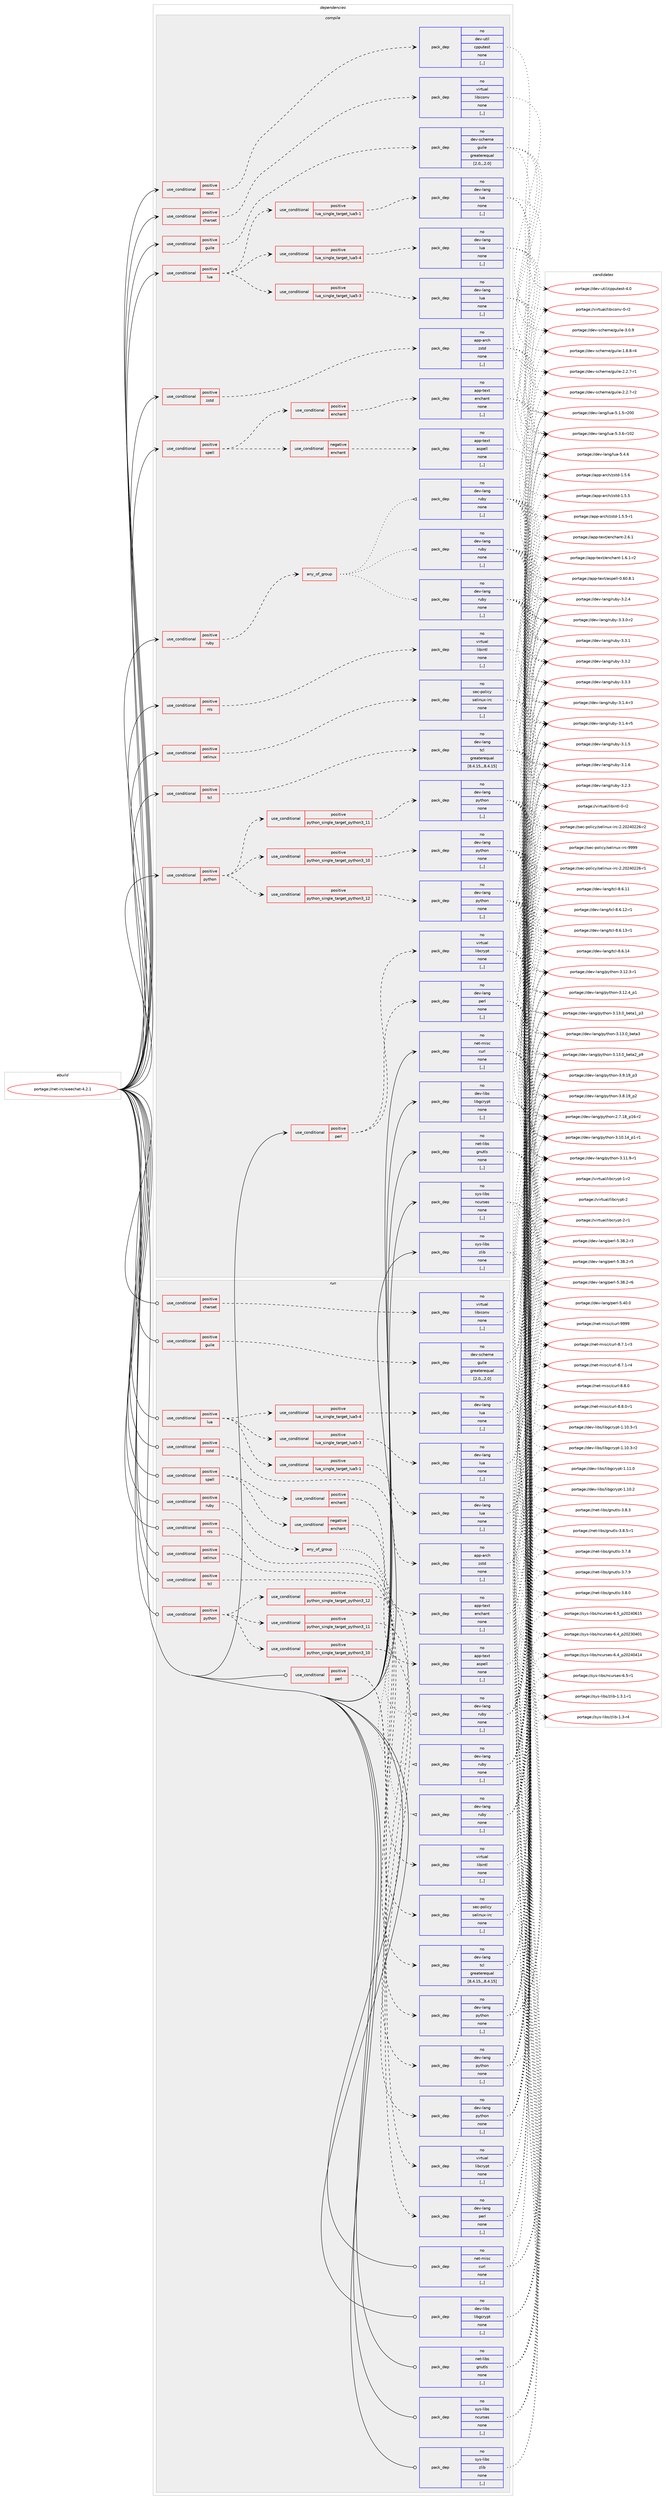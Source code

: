 digraph prolog {

# *************
# Graph options
# *************

newrank=true;
concentrate=true;
compound=true;
graph [rankdir=LR,fontname=Helvetica,fontsize=10,ranksep=1.5];#, ranksep=2.5, nodesep=0.2];
edge  [arrowhead=vee];
node  [fontname=Helvetica,fontsize=10];

# **********
# The ebuild
# **********

subgraph cluster_leftcol {
color=gray;
rank=same;
label=<<i>ebuild</i>>;
id [label="portage://net-irc/weechat-4.2.1", color=red, width=4, href="../net-irc/weechat-4.2.1.svg"];
}

# ****************
# The dependencies
# ****************

subgraph cluster_midcol {
color=gray;
label=<<i>dependencies</i>>;
subgraph cluster_compile {
fillcolor="#eeeeee";
style=filled;
label=<<i>compile</i>>;
subgraph cond90443 {
dependency348311 [label=<<TABLE BORDER="0" CELLBORDER="1" CELLSPACING="0" CELLPADDING="4"><TR><TD ROWSPAN="3" CELLPADDING="10">use_conditional</TD></TR><TR><TD>positive</TD></TR><TR><TD>charset</TD></TR></TABLE>>, shape=none, color=red];
subgraph pack255291 {
dependency348312 [label=<<TABLE BORDER="0" CELLBORDER="1" CELLSPACING="0" CELLPADDING="4" WIDTH="220"><TR><TD ROWSPAN="6" CELLPADDING="30">pack_dep</TD></TR><TR><TD WIDTH="110">no</TD></TR><TR><TD>virtual</TD></TR><TR><TD>libiconv</TD></TR><TR><TD>none</TD></TR><TR><TD>[,,]</TD></TR></TABLE>>, shape=none, color=blue];
}
dependency348311:e -> dependency348312:w [weight=20,style="dashed",arrowhead="vee"];
}
id:e -> dependency348311:w [weight=20,style="solid",arrowhead="vee"];
subgraph cond90444 {
dependency348313 [label=<<TABLE BORDER="0" CELLBORDER="1" CELLSPACING="0" CELLPADDING="4"><TR><TD ROWSPAN="3" CELLPADDING="10">use_conditional</TD></TR><TR><TD>positive</TD></TR><TR><TD>guile</TD></TR></TABLE>>, shape=none, color=red];
subgraph pack255292 {
dependency348314 [label=<<TABLE BORDER="0" CELLBORDER="1" CELLSPACING="0" CELLPADDING="4" WIDTH="220"><TR><TD ROWSPAN="6" CELLPADDING="30">pack_dep</TD></TR><TR><TD WIDTH="110">no</TD></TR><TR><TD>dev-scheme</TD></TR><TR><TD>guile</TD></TR><TR><TD>greaterequal</TD></TR><TR><TD>[2.0,,,2.0]</TD></TR></TABLE>>, shape=none, color=blue];
}
dependency348313:e -> dependency348314:w [weight=20,style="dashed",arrowhead="vee"];
}
id:e -> dependency348313:w [weight=20,style="solid",arrowhead="vee"];
subgraph cond90445 {
dependency348315 [label=<<TABLE BORDER="0" CELLBORDER="1" CELLSPACING="0" CELLPADDING="4"><TR><TD ROWSPAN="3" CELLPADDING="10">use_conditional</TD></TR><TR><TD>positive</TD></TR><TR><TD>lua</TD></TR></TABLE>>, shape=none, color=red];
subgraph cond90446 {
dependency348316 [label=<<TABLE BORDER="0" CELLBORDER="1" CELLSPACING="0" CELLPADDING="4"><TR><TD ROWSPAN="3" CELLPADDING="10">use_conditional</TD></TR><TR><TD>positive</TD></TR><TR><TD>lua_single_target_lua5-1</TD></TR></TABLE>>, shape=none, color=red];
subgraph pack255293 {
dependency348317 [label=<<TABLE BORDER="0" CELLBORDER="1" CELLSPACING="0" CELLPADDING="4" WIDTH="220"><TR><TD ROWSPAN="6" CELLPADDING="30">pack_dep</TD></TR><TR><TD WIDTH="110">no</TD></TR><TR><TD>dev-lang</TD></TR><TR><TD>lua</TD></TR><TR><TD>none</TD></TR><TR><TD>[,,]</TD></TR></TABLE>>, shape=none, color=blue];
}
dependency348316:e -> dependency348317:w [weight=20,style="dashed",arrowhead="vee"];
}
dependency348315:e -> dependency348316:w [weight=20,style="dashed",arrowhead="vee"];
subgraph cond90447 {
dependency348318 [label=<<TABLE BORDER="0" CELLBORDER="1" CELLSPACING="0" CELLPADDING="4"><TR><TD ROWSPAN="3" CELLPADDING="10">use_conditional</TD></TR><TR><TD>positive</TD></TR><TR><TD>lua_single_target_lua5-3</TD></TR></TABLE>>, shape=none, color=red];
subgraph pack255294 {
dependency348319 [label=<<TABLE BORDER="0" CELLBORDER="1" CELLSPACING="0" CELLPADDING="4" WIDTH="220"><TR><TD ROWSPAN="6" CELLPADDING="30">pack_dep</TD></TR><TR><TD WIDTH="110">no</TD></TR><TR><TD>dev-lang</TD></TR><TR><TD>lua</TD></TR><TR><TD>none</TD></TR><TR><TD>[,,]</TD></TR></TABLE>>, shape=none, color=blue];
}
dependency348318:e -> dependency348319:w [weight=20,style="dashed",arrowhead="vee"];
}
dependency348315:e -> dependency348318:w [weight=20,style="dashed",arrowhead="vee"];
subgraph cond90448 {
dependency348320 [label=<<TABLE BORDER="0" CELLBORDER="1" CELLSPACING="0" CELLPADDING="4"><TR><TD ROWSPAN="3" CELLPADDING="10">use_conditional</TD></TR><TR><TD>positive</TD></TR><TR><TD>lua_single_target_lua5-4</TD></TR></TABLE>>, shape=none, color=red];
subgraph pack255295 {
dependency348321 [label=<<TABLE BORDER="0" CELLBORDER="1" CELLSPACING="0" CELLPADDING="4" WIDTH="220"><TR><TD ROWSPAN="6" CELLPADDING="30">pack_dep</TD></TR><TR><TD WIDTH="110">no</TD></TR><TR><TD>dev-lang</TD></TR><TR><TD>lua</TD></TR><TR><TD>none</TD></TR><TR><TD>[,,]</TD></TR></TABLE>>, shape=none, color=blue];
}
dependency348320:e -> dependency348321:w [weight=20,style="dashed",arrowhead="vee"];
}
dependency348315:e -> dependency348320:w [weight=20,style="dashed",arrowhead="vee"];
}
id:e -> dependency348315:w [weight=20,style="solid",arrowhead="vee"];
subgraph cond90449 {
dependency348322 [label=<<TABLE BORDER="0" CELLBORDER="1" CELLSPACING="0" CELLPADDING="4"><TR><TD ROWSPAN="3" CELLPADDING="10">use_conditional</TD></TR><TR><TD>positive</TD></TR><TR><TD>nls</TD></TR></TABLE>>, shape=none, color=red];
subgraph pack255296 {
dependency348323 [label=<<TABLE BORDER="0" CELLBORDER="1" CELLSPACING="0" CELLPADDING="4" WIDTH="220"><TR><TD ROWSPAN="6" CELLPADDING="30">pack_dep</TD></TR><TR><TD WIDTH="110">no</TD></TR><TR><TD>virtual</TD></TR><TR><TD>libintl</TD></TR><TR><TD>none</TD></TR><TR><TD>[,,]</TD></TR></TABLE>>, shape=none, color=blue];
}
dependency348322:e -> dependency348323:w [weight=20,style="dashed",arrowhead="vee"];
}
id:e -> dependency348322:w [weight=20,style="solid",arrowhead="vee"];
subgraph cond90450 {
dependency348324 [label=<<TABLE BORDER="0" CELLBORDER="1" CELLSPACING="0" CELLPADDING="4"><TR><TD ROWSPAN="3" CELLPADDING="10">use_conditional</TD></TR><TR><TD>positive</TD></TR><TR><TD>perl</TD></TR></TABLE>>, shape=none, color=red];
subgraph pack255297 {
dependency348325 [label=<<TABLE BORDER="0" CELLBORDER="1" CELLSPACING="0" CELLPADDING="4" WIDTH="220"><TR><TD ROWSPAN="6" CELLPADDING="30">pack_dep</TD></TR><TR><TD WIDTH="110">no</TD></TR><TR><TD>dev-lang</TD></TR><TR><TD>perl</TD></TR><TR><TD>none</TD></TR><TR><TD>[,,]</TD></TR></TABLE>>, shape=none, color=blue];
}
dependency348324:e -> dependency348325:w [weight=20,style="dashed",arrowhead="vee"];
subgraph pack255298 {
dependency348326 [label=<<TABLE BORDER="0" CELLBORDER="1" CELLSPACING="0" CELLPADDING="4" WIDTH="220"><TR><TD ROWSPAN="6" CELLPADDING="30">pack_dep</TD></TR><TR><TD WIDTH="110">no</TD></TR><TR><TD>virtual</TD></TR><TR><TD>libcrypt</TD></TR><TR><TD>none</TD></TR><TR><TD>[,,]</TD></TR></TABLE>>, shape=none, color=blue];
}
dependency348324:e -> dependency348326:w [weight=20,style="dashed",arrowhead="vee"];
}
id:e -> dependency348324:w [weight=20,style="solid",arrowhead="vee"];
subgraph cond90451 {
dependency348327 [label=<<TABLE BORDER="0" CELLBORDER="1" CELLSPACING="0" CELLPADDING="4"><TR><TD ROWSPAN="3" CELLPADDING="10">use_conditional</TD></TR><TR><TD>positive</TD></TR><TR><TD>python</TD></TR></TABLE>>, shape=none, color=red];
subgraph cond90452 {
dependency348328 [label=<<TABLE BORDER="0" CELLBORDER="1" CELLSPACING="0" CELLPADDING="4"><TR><TD ROWSPAN="3" CELLPADDING="10">use_conditional</TD></TR><TR><TD>positive</TD></TR><TR><TD>python_single_target_python3_10</TD></TR></TABLE>>, shape=none, color=red];
subgraph pack255299 {
dependency348329 [label=<<TABLE BORDER="0" CELLBORDER="1" CELLSPACING="0" CELLPADDING="4" WIDTH="220"><TR><TD ROWSPAN="6" CELLPADDING="30">pack_dep</TD></TR><TR><TD WIDTH="110">no</TD></TR><TR><TD>dev-lang</TD></TR><TR><TD>python</TD></TR><TR><TD>none</TD></TR><TR><TD>[,,]</TD></TR></TABLE>>, shape=none, color=blue];
}
dependency348328:e -> dependency348329:w [weight=20,style="dashed",arrowhead="vee"];
}
dependency348327:e -> dependency348328:w [weight=20,style="dashed",arrowhead="vee"];
subgraph cond90453 {
dependency348330 [label=<<TABLE BORDER="0" CELLBORDER="1" CELLSPACING="0" CELLPADDING="4"><TR><TD ROWSPAN="3" CELLPADDING="10">use_conditional</TD></TR><TR><TD>positive</TD></TR><TR><TD>python_single_target_python3_11</TD></TR></TABLE>>, shape=none, color=red];
subgraph pack255300 {
dependency348331 [label=<<TABLE BORDER="0" CELLBORDER="1" CELLSPACING="0" CELLPADDING="4" WIDTH="220"><TR><TD ROWSPAN="6" CELLPADDING="30">pack_dep</TD></TR><TR><TD WIDTH="110">no</TD></TR><TR><TD>dev-lang</TD></TR><TR><TD>python</TD></TR><TR><TD>none</TD></TR><TR><TD>[,,]</TD></TR></TABLE>>, shape=none, color=blue];
}
dependency348330:e -> dependency348331:w [weight=20,style="dashed",arrowhead="vee"];
}
dependency348327:e -> dependency348330:w [weight=20,style="dashed",arrowhead="vee"];
subgraph cond90454 {
dependency348332 [label=<<TABLE BORDER="0" CELLBORDER="1" CELLSPACING="0" CELLPADDING="4"><TR><TD ROWSPAN="3" CELLPADDING="10">use_conditional</TD></TR><TR><TD>positive</TD></TR><TR><TD>python_single_target_python3_12</TD></TR></TABLE>>, shape=none, color=red];
subgraph pack255301 {
dependency348333 [label=<<TABLE BORDER="0" CELLBORDER="1" CELLSPACING="0" CELLPADDING="4" WIDTH="220"><TR><TD ROWSPAN="6" CELLPADDING="30">pack_dep</TD></TR><TR><TD WIDTH="110">no</TD></TR><TR><TD>dev-lang</TD></TR><TR><TD>python</TD></TR><TR><TD>none</TD></TR><TR><TD>[,,]</TD></TR></TABLE>>, shape=none, color=blue];
}
dependency348332:e -> dependency348333:w [weight=20,style="dashed",arrowhead="vee"];
}
dependency348327:e -> dependency348332:w [weight=20,style="dashed",arrowhead="vee"];
}
id:e -> dependency348327:w [weight=20,style="solid",arrowhead="vee"];
subgraph cond90455 {
dependency348334 [label=<<TABLE BORDER="0" CELLBORDER="1" CELLSPACING="0" CELLPADDING="4"><TR><TD ROWSPAN="3" CELLPADDING="10">use_conditional</TD></TR><TR><TD>positive</TD></TR><TR><TD>ruby</TD></TR></TABLE>>, shape=none, color=red];
subgraph any2400 {
dependency348335 [label=<<TABLE BORDER="0" CELLBORDER="1" CELLSPACING="0" CELLPADDING="4"><TR><TD CELLPADDING="10">any_of_group</TD></TR></TABLE>>, shape=none, color=red];subgraph pack255302 {
dependency348336 [label=<<TABLE BORDER="0" CELLBORDER="1" CELLSPACING="0" CELLPADDING="4" WIDTH="220"><TR><TD ROWSPAN="6" CELLPADDING="30">pack_dep</TD></TR><TR><TD WIDTH="110">no</TD></TR><TR><TD>dev-lang</TD></TR><TR><TD>ruby</TD></TR><TR><TD>none</TD></TR><TR><TD>[,,]</TD></TR></TABLE>>, shape=none, color=blue];
}
dependency348335:e -> dependency348336:w [weight=20,style="dotted",arrowhead="oinv"];
subgraph pack255303 {
dependency348337 [label=<<TABLE BORDER="0" CELLBORDER="1" CELLSPACING="0" CELLPADDING="4" WIDTH="220"><TR><TD ROWSPAN="6" CELLPADDING="30">pack_dep</TD></TR><TR><TD WIDTH="110">no</TD></TR><TR><TD>dev-lang</TD></TR><TR><TD>ruby</TD></TR><TR><TD>none</TD></TR><TR><TD>[,,]</TD></TR></TABLE>>, shape=none, color=blue];
}
dependency348335:e -> dependency348337:w [weight=20,style="dotted",arrowhead="oinv"];
subgraph pack255304 {
dependency348338 [label=<<TABLE BORDER="0" CELLBORDER="1" CELLSPACING="0" CELLPADDING="4" WIDTH="220"><TR><TD ROWSPAN="6" CELLPADDING="30">pack_dep</TD></TR><TR><TD WIDTH="110">no</TD></TR><TR><TD>dev-lang</TD></TR><TR><TD>ruby</TD></TR><TR><TD>none</TD></TR><TR><TD>[,,]</TD></TR></TABLE>>, shape=none, color=blue];
}
dependency348335:e -> dependency348338:w [weight=20,style="dotted",arrowhead="oinv"];
}
dependency348334:e -> dependency348335:w [weight=20,style="dashed",arrowhead="vee"];
}
id:e -> dependency348334:w [weight=20,style="solid",arrowhead="vee"];
subgraph cond90456 {
dependency348339 [label=<<TABLE BORDER="0" CELLBORDER="1" CELLSPACING="0" CELLPADDING="4"><TR><TD ROWSPAN="3" CELLPADDING="10">use_conditional</TD></TR><TR><TD>positive</TD></TR><TR><TD>selinux</TD></TR></TABLE>>, shape=none, color=red];
subgraph pack255305 {
dependency348340 [label=<<TABLE BORDER="0" CELLBORDER="1" CELLSPACING="0" CELLPADDING="4" WIDTH="220"><TR><TD ROWSPAN="6" CELLPADDING="30">pack_dep</TD></TR><TR><TD WIDTH="110">no</TD></TR><TR><TD>sec-policy</TD></TR><TR><TD>selinux-irc</TD></TR><TR><TD>none</TD></TR><TR><TD>[,,]</TD></TR></TABLE>>, shape=none, color=blue];
}
dependency348339:e -> dependency348340:w [weight=20,style="dashed",arrowhead="vee"];
}
id:e -> dependency348339:w [weight=20,style="solid",arrowhead="vee"];
subgraph cond90457 {
dependency348341 [label=<<TABLE BORDER="0" CELLBORDER="1" CELLSPACING="0" CELLPADDING="4"><TR><TD ROWSPAN="3" CELLPADDING="10">use_conditional</TD></TR><TR><TD>positive</TD></TR><TR><TD>spell</TD></TR></TABLE>>, shape=none, color=red];
subgraph cond90458 {
dependency348342 [label=<<TABLE BORDER="0" CELLBORDER="1" CELLSPACING="0" CELLPADDING="4"><TR><TD ROWSPAN="3" CELLPADDING="10">use_conditional</TD></TR><TR><TD>positive</TD></TR><TR><TD>enchant</TD></TR></TABLE>>, shape=none, color=red];
subgraph pack255306 {
dependency348343 [label=<<TABLE BORDER="0" CELLBORDER="1" CELLSPACING="0" CELLPADDING="4" WIDTH="220"><TR><TD ROWSPAN="6" CELLPADDING="30">pack_dep</TD></TR><TR><TD WIDTH="110">no</TD></TR><TR><TD>app-text</TD></TR><TR><TD>enchant</TD></TR><TR><TD>none</TD></TR><TR><TD>[,,]</TD></TR></TABLE>>, shape=none, color=blue];
}
dependency348342:e -> dependency348343:w [weight=20,style="dashed",arrowhead="vee"];
}
dependency348341:e -> dependency348342:w [weight=20,style="dashed",arrowhead="vee"];
subgraph cond90459 {
dependency348344 [label=<<TABLE BORDER="0" CELLBORDER="1" CELLSPACING="0" CELLPADDING="4"><TR><TD ROWSPAN="3" CELLPADDING="10">use_conditional</TD></TR><TR><TD>negative</TD></TR><TR><TD>enchant</TD></TR></TABLE>>, shape=none, color=red];
subgraph pack255307 {
dependency348345 [label=<<TABLE BORDER="0" CELLBORDER="1" CELLSPACING="0" CELLPADDING="4" WIDTH="220"><TR><TD ROWSPAN="6" CELLPADDING="30">pack_dep</TD></TR><TR><TD WIDTH="110">no</TD></TR><TR><TD>app-text</TD></TR><TR><TD>aspell</TD></TR><TR><TD>none</TD></TR><TR><TD>[,,]</TD></TR></TABLE>>, shape=none, color=blue];
}
dependency348344:e -> dependency348345:w [weight=20,style="dashed",arrowhead="vee"];
}
dependency348341:e -> dependency348344:w [weight=20,style="dashed",arrowhead="vee"];
}
id:e -> dependency348341:w [weight=20,style="solid",arrowhead="vee"];
subgraph cond90460 {
dependency348346 [label=<<TABLE BORDER="0" CELLBORDER="1" CELLSPACING="0" CELLPADDING="4"><TR><TD ROWSPAN="3" CELLPADDING="10">use_conditional</TD></TR><TR><TD>positive</TD></TR><TR><TD>tcl</TD></TR></TABLE>>, shape=none, color=red];
subgraph pack255308 {
dependency348347 [label=<<TABLE BORDER="0" CELLBORDER="1" CELLSPACING="0" CELLPADDING="4" WIDTH="220"><TR><TD ROWSPAN="6" CELLPADDING="30">pack_dep</TD></TR><TR><TD WIDTH="110">no</TD></TR><TR><TD>dev-lang</TD></TR><TR><TD>tcl</TD></TR><TR><TD>greaterequal</TD></TR><TR><TD>[8.4.15,,,8.4.15]</TD></TR></TABLE>>, shape=none, color=blue];
}
dependency348346:e -> dependency348347:w [weight=20,style="dashed",arrowhead="vee"];
}
id:e -> dependency348346:w [weight=20,style="solid",arrowhead="vee"];
subgraph cond90461 {
dependency348348 [label=<<TABLE BORDER="0" CELLBORDER="1" CELLSPACING="0" CELLPADDING="4"><TR><TD ROWSPAN="3" CELLPADDING="10">use_conditional</TD></TR><TR><TD>positive</TD></TR><TR><TD>test</TD></TR></TABLE>>, shape=none, color=red];
subgraph pack255309 {
dependency348349 [label=<<TABLE BORDER="0" CELLBORDER="1" CELLSPACING="0" CELLPADDING="4" WIDTH="220"><TR><TD ROWSPAN="6" CELLPADDING="30">pack_dep</TD></TR><TR><TD WIDTH="110">no</TD></TR><TR><TD>dev-util</TD></TR><TR><TD>cpputest</TD></TR><TR><TD>none</TD></TR><TR><TD>[,,]</TD></TR></TABLE>>, shape=none, color=blue];
}
dependency348348:e -> dependency348349:w [weight=20,style="dashed",arrowhead="vee"];
}
id:e -> dependency348348:w [weight=20,style="solid",arrowhead="vee"];
subgraph cond90462 {
dependency348350 [label=<<TABLE BORDER="0" CELLBORDER="1" CELLSPACING="0" CELLPADDING="4"><TR><TD ROWSPAN="3" CELLPADDING="10">use_conditional</TD></TR><TR><TD>positive</TD></TR><TR><TD>zstd</TD></TR></TABLE>>, shape=none, color=red];
subgraph pack255310 {
dependency348351 [label=<<TABLE BORDER="0" CELLBORDER="1" CELLSPACING="0" CELLPADDING="4" WIDTH="220"><TR><TD ROWSPAN="6" CELLPADDING="30">pack_dep</TD></TR><TR><TD WIDTH="110">no</TD></TR><TR><TD>app-arch</TD></TR><TR><TD>zstd</TD></TR><TR><TD>none</TD></TR><TR><TD>[,,]</TD></TR></TABLE>>, shape=none, color=blue];
}
dependency348350:e -> dependency348351:w [weight=20,style="dashed",arrowhead="vee"];
}
id:e -> dependency348350:w [weight=20,style="solid",arrowhead="vee"];
subgraph pack255311 {
dependency348352 [label=<<TABLE BORDER="0" CELLBORDER="1" CELLSPACING="0" CELLPADDING="4" WIDTH="220"><TR><TD ROWSPAN="6" CELLPADDING="30">pack_dep</TD></TR><TR><TD WIDTH="110">no</TD></TR><TR><TD>dev-libs</TD></TR><TR><TD>libgcrypt</TD></TR><TR><TD>none</TD></TR><TR><TD>[,,]</TD></TR></TABLE>>, shape=none, color=blue];
}
id:e -> dependency348352:w [weight=20,style="solid",arrowhead="vee"];
subgraph pack255312 {
dependency348353 [label=<<TABLE BORDER="0" CELLBORDER="1" CELLSPACING="0" CELLPADDING="4" WIDTH="220"><TR><TD ROWSPAN="6" CELLPADDING="30">pack_dep</TD></TR><TR><TD WIDTH="110">no</TD></TR><TR><TD>net-libs</TD></TR><TR><TD>gnutls</TD></TR><TR><TD>none</TD></TR><TR><TD>[,,]</TD></TR></TABLE>>, shape=none, color=blue];
}
id:e -> dependency348353:w [weight=20,style="solid",arrowhead="vee"];
subgraph pack255313 {
dependency348354 [label=<<TABLE BORDER="0" CELLBORDER="1" CELLSPACING="0" CELLPADDING="4" WIDTH="220"><TR><TD ROWSPAN="6" CELLPADDING="30">pack_dep</TD></TR><TR><TD WIDTH="110">no</TD></TR><TR><TD>net-misc</TD></TR><TR><TD>curl</TD></TR><TR><TD>none</TD></TR><TR><TD>[,,]</TD></TR></TABLE>>, shape=none, color=blue];
}
id:e -> dependency348354:w [weight=20,style="solid",arrowhead="vee"];
subgraph pack255314 {
dependency348355 [label=<<TABLE BORDER="0" CELLBORDER="1" CELLSPACING="0" CELLPADDING="4" WIDTH="220"><TR><TD ROWSPAN="6" CELLPADDING="30">pack_dep</TD></TR><TR><TD WIDTH="110">no</TD></TR><TR><TD>sys-libs</TD></TR><TR><TD>ncurses</TD></TR><TR><TD>none</TD></TR><TR><TD>[,,]</TD></TR></TABLE>>, shape=none, color=blue];
}
id:e -> dependency348355:w [weight=20,style="solid",arrowhead="vee"];
subgraph pack255315 {
dependency348356 [label=<<TABLE BORDER="0" CELLBORDER="1" CELLSPACING="0" CELLPADDING="4" WIDTH="220"><TR><TD ROWSPAN="6" CELLPADDING="30">pack_dep</TD></TR><TR><TD WIDTH="110">no</TD></TR><TR><TD>sys-libs</TD></TR><TR><TD>zlib</TD></TR><TR><TD>none</TD></TR><TR><TD>[,,]</TD></TR></TABLE>>, shape=none, color=blue];
}
id:e -> dependency348356:w [weight=20,style="solid",arrowhead="vee"];
}
subgraph cluster_compileandrun {
fillcolor="#eeeeee";
style=filled;
label=<<i>compile and run</i>>;
}
subgraph cluster_run {
fillcolor="#eeeeee";
style=filled;
label=<<i>run</i>>;
subgraph cond90463 {
dependency348357 [label=<<TABLE BORDER="0" CELLBORDER="1" CELLSPACING="0" CELLPADDING="4"><TR><TD ROWSPAN="3" CELLPADDING="10">use_conditional</TD></TR><TR><TD>positive</TD></TR><TR><TD>charset</TD></TR></TABLE>>, shape=none, color=red];
subgraph pack255316 {
dependency348358 [label=<<TABLE BORDER="0" CELLBORDER="1" CELLSPACING="0" CELLPADDING="4" WIDTH="220"><TR><TD ROWSPAN="6" CELLPADDING="30">pack_dep</TD></TR><TR><TD WIDTH="110">no</TD></TR><TR><TD>virtual</TD></TR><TR><TD>libiconv</TD></TR><TR><TD>none</TD></TR><TR><TD>[,,]</TD></TR></TABLE>>, shape=none, color=blue];
}
dependency348357:e -> dependency348358:w [weight=20,style="dashed",arrowhead="vee"];
}
id:e -> dependency348357:w [weight=20,style="solid",arrowhead="odot"];
subgraph cond90464 {
dependency348359 [label=<<TABLE BORDER="0" CELLBORDER="1" CELLSPACING="0" CELLPADDING="4"><TR><TD ROWSPAN="3" CELLPADDING="10">use_conditional</TD></TR><TR><TD>positive</TD></TR><TR><TD>guile</TD></TR></TABLE>>, shape=none, color=red];
subgraph pack255317 {
dependency348360 [label=<<TABLE BORDER="0" CELLBORDER="1" CELLSPACING="0" CELLPADDING="4" WIDTH="220"><TR><TD ROWSPAN="6" CELLPADDING="30">pack_dep</TD></TR><TR><TD WIDTH="110">no</TD></TR><TR><TD>dev-scheme</TD></TR><TR><TD>guile</TD></TR><TR><TD>greaterequal</TD></TR><TR><TD>[2.0,,,2.0]</TD></TR></TABLE>>, shape=none, color=blue];
}
dependency348359:e -> dependency348360:w [weight=20,style="dashed",arrowhead="vee"];
}
id:e -> dependency348359:w [weight=20,style="solid",arrowhead="odot"];
subgraph cond90465 {
dependency348361 [label=<<TABLE BORDER="0" CELLBORDER="1" CELLSPACING="0" CELLPADDING="4"><TR><TD ROWSPAN="3" CELLPADDING="10">use_conditional</TD></TR><TR><TD>positive</TD></TR><TR><TD>lua</TD></TR></TABLE>>, shape=none, color=red];
subgraph cond90466 {
dependency348362 [label=<<TABLE BORDER="0" CELLBORDER="1" CELLSPACING="0" CELLPADDING="4"><TR><TD ROWSPAN="3" CELLPADDING="10">use_conditional</TD></TR><TR><TD>positive</TD></TR><TR><TD>lua_single_target_lua5-1</TD></TR></TABLE>>, shape=none, color=red];
subgraph pack255318 {
dependency348363 [label=<<TABLE BORDER="0" CELLBORDER="1" CELLSPACING="0" CELLPADDING="4" WIDTH="220"><TR><TD ROWSPAN="6" CELLPADDING="30">pack_dep</TD></TR><TR><TD WIDTH="110">no</TD></TR><TR><TD>dev-lang</TD></TR><TR><TD>lua</TD></TR><TR><TD>none</TD></TR><TR><TD>[,,]</TD></TR></TABLE>>, shape=none, color=blue];
}
dependency348362:e -> dependency348363:w [weight=20,style="dashed",arrowhead="vee"];
}
dependency348361:e -> dependency348362:w [weight=20,style="dashed",arrowhead="vee"];
subgraph cond90467 {
dependency348364 [label=<<TABLE BORDER="0" CELLBORDER="1" CELLSPACING="0" CELLPADDING="4"><TR><TD ROWSPAN="3" CELLPADDING="10">use_conditional</TD></TR><TR><TD>positive</TD></TR><TR><TD>lua_single_target_lua5-3</TD></TR></TABLE>>, shape=none, color=red];
subgraph pack255319 {
dependency348365 [label=<<TABLE BORDER="0" CELLBORDER="1" CELLSPACING="0" CELLPADDING="4" WIDTH="220"><TR><TD ROWSPAN="6" CELLPADDING="30">pack_dep</TD></TR><TR><TD WIDTH="110">no</TD></TR><TR><TD>dev-lang</TD></TR><TR><TD>lua</TD></TR><TR><TD>none</TD></TR><TR><TD>[,,]</TD></TR></TABLE>>, shape=none, color=blue];
}
dependency348364:e -> dependency348365:w [weight=20,style="dashed",arrowhead="vee"];
}
dependency348361:e -> dependency348364:w [weight=20,style="dashed",arrowhead="vee"];
subgraph cond90468 {
dependency348366 [label=<<TABLE BORDER="0" CELLBORDER="1" CELLSPACING="0" CELLPADDING="4"><TR><TD ROWSPAN="3" CELLPADDING="10">use_conditional</TD></TR><TR><TD>positive</TD></TR><TR><TD>lua_single_target_lua5-4</TD></TR></TABLE>>, shape=none, color=red];
subgraph pack255320 {
dependency348367 [label=<<TABLE BORDER="0" CELLBORDER="1" CELLSPACING="0" CELLPADDING="4" WIDTH="220"><TR><TD ROWSPAN="6" CELLPADDING="30">pack_dep</TD></TR><TR><TD WIDTH="110">no</TD></TR><TR><TD>dev-lang</TD></TR><TR><TD>lua</TD></TR><TR><TD>none</TD></TR><TR><TD>[,,]</TD></TR></TABLE>>, shape=none, color=blue];
}
dependency348366:e -> dependency348367:w [weight=20,style="dashed",arrowhead="vee"];
}
dependency348361:e -> dependency348366:w [weight=20,style="dashed",arrowhead="vee"];
}
id:e -> dependency348361:w [weight=20,style="solid",arrowhead="odot"];
subgraph cond90469 {
dependency348368 [label=<<TABLE BORDER="0" CELLBORDER="1" CELLSPACING="0" CELLPADDING="4"><TR><TD ROWSPAN="3" CELLPADDING="10">use_conditional</TD></TR><TR><TD>positive</TD></TR><TR><TD>nls</TD></TR></TABLE>>, shape=none, color=red];
subgraph pack255321 {
dependency348369 [label=<<TABLE BORDER="0" CELLBORDER="1" CELLSPACING="0" CELLPADDING="4" WIDTH="220"><TR><TD ROWSPAN="6" CELLPADDING="30">pack_dep</TD></TR><TR><TD WIDTH="110">no</TD></TR><TR><TD>virtual</TD></TR><TR><TD>libintl</TD></TR><TR><TD>none</TD></TR><TR><TD>[,,]</TD></TR></TABLE>>, shape=none, color=blue];
}
dependency348368:e -> dependency348369:w [weight=20,style="dashed",arrowhead="vee"];
}
id:e -> dependency348368:w [weight=20,style="solid",arrowhead="odot"];
subgraph cond90470 {
dependency348370 [label=<<TABLE BORDER="0" CELLBORDER="1" CELLSPACING="0" CELLPADDING="4"><TR><TD ROWSPAN="3" CELLPADDING="10">use_conditional</TD></TR><TR><TD>positive</TD></TR><TR><TD>perl</TD></TR></TABLE>>, shape=none, color=red];
subgraph pack255322 {
dependency348371 [label=<<TABLE BORDER="0" CELLBORDER="1" CELLSPACING="0" CELLPADDING="4" WIDTH="220"><TR><TD ROWSPAN="6" CELLPADDING="30">pack_dep</TD></TR><TR><TD WIDTH="110">no</TD></TR><TR><TD>dev-lang</TD></TR><TR><TD>perl</TD></TR><TR><TD>none</TD></TR><TR><TD>[,,]</TD></TR></TABLE>>, shape=none, color=blue];
}
dependency348370:e -> dependency348371:w [weight=20,style="dashed",arrowhead="vee"];
subgraph pack255323 {
dependency348372 [label=<<TABLE BORDER="0" CELLBORDER="1" CELLSPACING="0" CELLPADDING="4" WIDTH="220"><TR><TD ROWSPAN="6" CELLPADDING="30">pack_dep</TD></TR><TR><TD WIDTH="110">no</TD></TR><TR><TD>virtual</TD></TR><TR><TD>libcrypt</TD></TR><TR><TD>none</TD></TR><TR><TD>[,,]</TD></TR></TABLE>>, shape=none, color=blue];
}
dependency348370:e -> dependency348372:w [weight=20,style="dashed",arrowhead="vee"];
}
id:e -> dependency348370:w [weight=20,style="solid",arrowhead="odot"];
subgraph cond90471 {
dependency348373 [label=<<TABLE BORDER="0" CELLBORDER="1" CELLSPACING="0" CELLPADDING="4"><TR><TD ROWSPAN="3" CELLPADDING="10">use_conditional</TD></TR><TR><TD>positive</TD></TR><TR><TD>python</TD></TR></TABLE>>, shape=none, color=red];
subgraph cond90472 {
dependency348374 [label=<<TABLE BORDER="0" CELLBORDER="1" CELLSPACING="0" CELLPADDING="4"><TR><TD ROWSPAN="3" CELLPADDING="10">use_conditional</TD></TR><TR><TD>positive</TD></TR><TR><TD>python_single_target_python3_10</TD></TR></TABLE>>, shape=none, color=red];
subgraph pack255324 {
dependency348375 [label=<<TABLE BORDER="0" CELLBORDER="1" CELLSPACING="0" CELLPADDING="4" WIDTH="220"><TR><TD ROWSPAN="6" CELLPADDING="30">pack_dep</TD></TR><TR><TD WIDTH="110">no</TD></TR><TR><TD>dev-lang</TD></TR><TR><TD>python</TD></TR><TR><TD>none</TD></TR><TR><TD>[,,]</TD></TR></TABLE>>, shape=none, color=blue];
}
dependency348374:e -> dependency348375:w [weight=20,style="dashed",arrowhead="vee"];
}
dependency348373:e -> dependency348374:w [weight=20,style="dashed",arrowhead="vee"];
subgraph cond90473 {
dependency348376 [label=<<TABLE BORDER="0" CELLBORDER="1" CELLSPACING="0" CELLPADDING="4"><TR><TD ROWSPAN="3" CELLPADDING="10">use_conditional</TD></TR><TR><TD>positive</TD></TR><TR><TD>python_single_target_python3_11</TD></TR></TABLE>>, shape=none, color=red];
subgraph pack255325 {
dependency348377 [label=<<TABLE BORDER="0" CELLBORDER="1" CELLSPACING="0" CELLPADDING="4" WIDTH="220"><TR><TD ROWSPAN="6" CELLPADDING="30">pack_dep</TD></TR><TR><TD WIDTH="110">no</TD></TR><TR><TD>dev-lang</TD></TR><TR><TD>python</TD></TR><TR><TD>none</TD></TR><TR><TD>[,,]</TD></TR></TABLE>>, shape=none, color=blue];
}
dependency348376:e -> dependency348377:w [weight=20,style="dashed",arrowhead="vee"];
}
dependency348373:e -> dependency348376:w [weight=20,style="dashed",arrowhead="vee"];
subgraph cond90474 {
dependency348378 [label=<<TABLE BORDER="0" CELLBORDER="1" CELLSPACING="0" CELLPADDING="4"><TR><TD ROWSPAN="3" CELLPADDING="10">use_conditional</TD></TR><TR><TD>positive</TD></TR><TR><TD>python_single_target_python3_12</TD></TR></TABLE>>, shape=none, color=red];
subgraph pack255326 {
dependency348379 [label=<<TABLE BORDER="0" CELLBORDER="1" CELLSPACING="0" CELLPADDING="4" WIDTH="220"><TR><TD ROWSPAN="6" CELLPADDING="30">pack_dep</TD></TR><TR><TD WIDTH="110">no</TD></TR><TR><TD>dev-lang</TD></TR><TR><TD>python</TD></TR><TR><TD>none</TD></TR><TR><TD>[,,]</TD></TR></TABLE>>, shape=none, color=blue];
}
dependency348378:e -> dependency348379:w [weight=20,style="dashed",arrowhead="vee"];
}
dependency348373:e -> dependency348378:w [weight=20,style="dashed",arrowhead="vee"];
}
id:e -> dependency348373:w [weight=20,style="solid",arrowhead="odot"];
subgraph cond90475 {
dependency348380 [label=<<TABLE BORDER="0" CELLBORDER="1" CELLSPACING="0" CELLPADDING="4"><TR><TD ROWSPAN="3" CELLPADDING="10">use_conditional</TD></TR><TR><TD>positive</TD></TR><TR><TD>ruby</TD></TR></TABLE>>, shape=none, color=red];
subgraph any2401 {
dependency348381 [label=<<TABLE BORDER="0" CELLBORDER="1" CELLSPACING="0" CELLPADDING="4"><TR><TD CELLPADDING="10">any_of_group</TD></TR></TABLE>>, shape=none, color=red];subgraph pack255327 {
dependency348382 [label=<<TABLE BORDER="0" CELLBORDER="1" CELLSPACING="0" CELLPADDING="4" WIDTH="220"><TR><TD ROWSPAN="6" CELLPADDING="30">pack_dep</TD></TR><TR><TD WIDTH="110">no</TD></TR><TR><TD>dev-lang</TD></TR><TR><TD>ruby</TD></TR><TR><TD>none</TD></TR><TR><TD>[,,]</TD></TR></TABLE>>, shape=none, color=blue];
}
dependency348381:e -> dependency348382:w [weight=20,style="dotted",arrowhead="oinv"];
subgraph pack255328 {
dependency348383 [label=<<TABLE BORDER="0" CELLBORDER="1" CELLSPACING="0" CELLPADDING="4" WIDTH="220"><TR><TD ROWSPAN="6" CELLPADDING="30">pack_dep</TD></TR><TR><TD WIDTH="110">no</TD></TR><TR><TD>dev-lang</TD></TR><TR><TD>ruby</TD></TR><TR><TD>none</TD></TR><TR><TD>[,,]</TD></TR></TABLE>>, shape=none, color=blue];
}
dependency348381:e -> dependency348383:w [weight=20,style="dotted",arrowhead="oinv"];
subgraph pack255329 {
dependency348384 [label=<<TABLE BORDER="0" CELLBORDER="1" CELLSPACING="0" CELLPADDING="4" WIDTH="220"><TR><TD ROWSPAN="6" CELLPADDING="30">pack_dep</TD></TR><TR><TD WIDTH="110">no</TD></TR><TR><TD>dev-lang</TD></TR><TR><TD>ruby</TD></TR><TR><TD>none</TD></TR><TR><TD>[,,]</TD></TR></TABLE>>, shape=none, color=blue];
}
dependency348381:e -> dependency348384:w [weight=20,style="dotted",arrowhead="oinv"];
}
dependency348380:e -> dependency348381:w [weight=20,style="dashed",arrowhead="vee"];
}
id:e -> dependency348380:w [weight=20,style="solid",arrowhead="odot"];
subgraph cond90476 {
dependency348385 [label=<<TABLE BORDER="0" CELLBORDER="1" CELLSPACING="0" CELLPADDING="4"><TR><TD ROWSPAN="3" CELLPADDING="10">use_conditional</TD></TR><TR><TD>positive</TD></TR><TR><TD>selinux</TD></TR></TABLE>>, shape=none, color=red];
subgraph pack255330 {
dependency348386 [label=<<TABLE BORDER="0" CELLBORDER="1" CELLSPACING="0" CELLPADDING="4" WIDTH="220"><TR><TD ROWSPAN="6" CELLPADDING="30">pack_dep</TD></TR><TR><TD WIDTH="110">no</TD></TR><TR><TD>sec-policy</TD></TR><TR><TD>selinux-irc</TD></TR><TR><TD>none</TD></TR><TR><TD>[,,]</TD></TR></TABLE>>, shape=none, color=blue];
}
dependency348385:e -> dependency348386:w [weight=20,style="dashed",arrowhead="vee"];
}
id:e -> dependency348385:w [weight=20,style="solid",arrowhead="odot"];
subgraph cond90477 {
dependency348387 [label=<<TABLE BORDER="0" CELLBORDER="1" CELLSPACING="0" CELLPADDING="4"><TR><TD ROWSPAN="3" CELLPADDING="10">use_conditional</TD></TR><TR><TD>positive</TD></TR><TR><TD>spell</TD></TR></TABLE>>, shape=none, color=red];
subgraph cond90478 {
dependency348388 [label=<<TABLE BORDER="0" CELLBORDER="1" CELLSPACING="0" CELLPADDING="4"><TR><TD ROWSPAN="3" CELLPADDING="10">use_conditional</TD></TR><TR><TD>positive</TD></TR><TR><TD>enchant</TD></TR></TABLE>>, shape=none, color=red];
subgraph pack255331 {
dependency348389 [label=<<TABLE BORDER="0" CELLBORDER="1" CELLSPACING="0" CELLPADDING="4" WIDTH="220"><TR><TD ROWSPAN="6" CELLPADDING="30">pack_dep</TD></TR><TR><TD WIDTH="110">no</TD></TR><TR><TD>app-text</TD></TR><TR><TD>enchant</TD></TR><TR><TD>none</TD></TR><TR><TD>[,,]</TD></TR></TABLE>>, shape=none, color=blue];
}
dependency348388:e -> dependency348389:w [weight=20,style="dashed",arrowhead="vee"];
}
dependency348387:e -> dependency348388:w [weight=20,style="dashed",arrowhead="vee"];
subgraph cond90479 {
dependency348390 [label=<<TABLE BORDER="0" CELLBORDER="1" CELLSPACING="0" CELLPADDING="4"><TR><TD ROWSPAN="3" CELLPADDING="10">use_conditional</TD></TR><TR><TD>negative</TD></TR><TR><TD>enchant</TD></TR></TABLE>>, shape=none, color=red];
subgraph pack255332 {
dependency348391 [label=<<TABLE BORDER="0" CELLBORDER="1" CELLSPACING="0" CELLPADDING="4" WIDTH="220"><TR><TD ROWSPAN="6" CELLPADDING="30">pack_dep</TD></TR><TR><TD WIDTH="110">no</TD></TR><TR><TD>app-text</TD></TR><TR><TD>aspell</TD></TR><TR><TD>none</TD></TR><TR><TD>[,,]</TD></TR></TABLE>>, shape=none, color=blue];
}
dependency348390:e -> dependency348391:w [weight=20,style="dashed",arrowhead="vee"];
}
dependency348387:e -> dependency348390:w [weight=20,style="dashed",arrowhead="vee"];
}
id:e -> dependency348387:w [weight=20,style="solid",arrowhead="odot"];
subgraph cond90480 {
dependency348392 [label=<<TABLE BORDER="0" CELLBORDER="1" CELLSPACING="0" CELLPADDING="4"><TR><TD ROWSPAN="3" CELLPADDING="10">use_conditional</TD></TR><TR><TD>positive</TD></TR><TR><TD>tcl</TD></TR></TABLE>>, shape=none, color=red];
subgraph pack255333 {
dependency348393 [label=<<TABLE BORDER="0" CELLBORDER="1" CELLSPACING="0" CELLPADDING="4" WIDTH="220"><TR><TD ROWSPAN="6" CELLPADDING="30">pack_dep</TD></TR><TR><TD WIDTH="110">no</TD></TR><TR><TD>dev-lang</TD></TR><TR><TD>tcl</TD></TR><TR><TD>greaterequal</TD></TR><TR><TD>[8.4.15,,,8.4.15]</TD></TR></TABLE>>, shape=none, color=blue];
}
dependency348392:e -> dependency348393:w [weight=20,style="dashed",arrowhead="vee"];
}
id:e -> dependency348392:w [weight=20,style="solid",arrowhead="odot"];
subgraph cond90481 {
dependency348394 [label=<<TABLE BORDER="0" CELLBORDER="1" CELLSPACING="0" CELLPADDING="4"><TR><TD ROWSPAN="3" CELLPADDING="10">use_conditional</TD></TR><TR><TD>positive</TD></TR><TR><TD>zstd</TD></TR></TABLE>>, shape=none, color=red];
subgraph pack255334 {
dependency348395 [label=<<TABLE BORDER="0" CELLBORDER="1" CELLSPACING="0" CELLPADDING="4" WIDTH="220"><TR><TD ROWSPAN="6" CELLPADDING="30">pack_dep</TD></TR><TR><TD WIDTH="110">no</TD></TR><TR><TD>app-arch</TD></TR><TR><TD>zstd</TD></TR><TR><TD>none</TD></TR><TR><TD>[,,]</TD></TR></TABLE>>, shape=none, color=blue];
}
dependency348394:e -> dependency348395:w [weight=20,style="dashed",arrowhead="vee"];
}
id:e -> dependency348394:w [weight=20,style="solid",arrowhead="odot"];
subgraph pack255335 {
dependency348396 [label=<<TABLE BORDER="0" CELLBORDER="1" CELLSPACING="0" CELLPADDING="4" WIDTH="220"><TR><TD ROWSPAN="6" CELLPADDING="30">pack_dep</TD></TR><TR><TD WIDTH="110">no</TD></TR><TR><TD>dev-libs</TD></TR><TR><TD>libgcrypt</TD></TR><TR><TD>none</TD></TR><TR><TD>[,,]</TD></TR></TABLE>>, shape=none, color=blue];
}
id:e -> dependency348396:w [weight=20,style="solid",arrowhead="odot"];
subgraph pack255336 {
dependency348397 [label=<<TABLE BORDER="0" CELLBORDER="1" CELLSPACING="0" CELLPADDING="4" WIDTH="220"><TR><TD ROWSPAN="6" CELLPADDING="30">pack_dep</TD></TR><TR><TD WIDTH="110">no</TD></TR><TR><TD>net-libs</TD></TR><TR><TD>gnutls</TD></TR><TR><TD>none</TD></TR><TR><TD>[,,]</TD></TR></TABLE>>, shape=none, color=blue];
}
id:e -> dependency348397:w [weight=20,style="solid",arrowhead="odot"];
subgraph pack255337 {
dependency348398 [label=<<TABLE BORDER="0" CELLBORDER="1" CELLSPACING="0" CELLPADDING="4" WIDTH="220"><TR><TD ROWSPAN="6" CELLPADDING="30">pack_dep</TD></TR><TR><TD WIDTH="110">no</TD></TR><TR><TD>net-misc</TD></TR><TR><TD>curl</TD></TR><TR><TD>none</TD></TR><TR><TD>[,,]</TD></TR></TABLE>>, shape=none, color=blue];
}
id:e -> dependency348398:w [weight=20,style="solid",arrowhead="odot"];
subgraph pack255338 {
dependency348399 [label=<<TABLE BORDER="0" CELLBORDER="1" CELLSPACING="0" CELLPADDING="4" WIDTH="220"><TR><TD ROWSPAN="6" CELLPADDING="30">pack_dep</TD></TR><TR><TD WIDTH="110">no</TD></TR><TR><TD>sys-libs</TD></TR><TR><TD>ncurses</TD></TR><TR><TD>none</TD></TR><TR><TD>[,,]</TD></TR></TABLE>>, shape=none, color=blue];
}
id:e -> dependency348399:w [weight=20,style="solid",arrowhead="odot"];
subgraph pack255339 {
dependency348400 [label=<<TABLE BORDER="0" CELLBORDER="1" CELLSPACING="0" CELLPADDING="4" WIDTH="220"><TR><TD ROWSPAN="6" CELLPADDING="30">pack_dep</TD></TR><TR><TD WIDTH="110">no</TD></TR><TR><TD>sys-libs</TD></TR><TR><TD>zlib</TD></TR><TR><TD>none</TD></TR><TR><TD>[,,]</TD></TR></TABLE>>, shape=none, color=blue];
}
id:e -> dependency348400:w [weight=20,style="solid",arrowhead="odot"];
}
}

# **************
# The candidates
# **************

subgraph cluster_choices {
rank=same;
color=gray;
label=<<i>candidates</i>>;

subgraph choice255291 {
color=black;
nodesep=1;
choice1181051141161179710847108105981059911111011845484511450 [label="portage://virtual/libiconv-0-r2", color=red, width=4,href="../virtual/libiconv-0-r2.svg"];
dependency348312:e -> choice1181051141161179710847108105981059911111011845484511450:w [style=dotted,weight="100"];
}
subgraph choice255292 {
color=black;
nodesep=1;
choice1001011184511599104101109101471031171051081014549465646564511452 [label="portage://dev-scheme/guile-1.8.8-r4", color=red, width=4,href="../dev-scheme/guile-1.8.8-r4.svg"];
choice1001011184511599104101109101471031171051081014550465046554511449 [label="portage://dev-scheme/guile-2.2.7-r1", color=red, width=4,href="../dev-scheme/guile-2.2.7-r1.svg"];
choice1001011184511599104101109101471031171051081014550465046554511450 [label="portage://dev-scheme/guile-2.2.7-r2", color=red, width=4,href="../dev-scheme/guile-2.2.7-r2.svg"];
choice100101118451159910410110910147103117105108101455146484657 [label="portage://dev-scheme/guile-3.0.9", color=red, width=4,href="../dev-scheme/guile-3.0.9.svg"];
dependency348314:e -> choice1001011184511599104101109101471031171051081014549465646564511452:w [style=dotted,weight="100"];
dependency348314:e -> choice1001011184511599104101109101471031171051081014550465046554511449:w [style=dotted,weight="100"];
dependency348314:e -> choice1001011184511599104101109101471031171051081014550465046554511450:w [style=dotted,weight="100"];
dependency348314:e -> choice100101118451159910410110910147103117105108101455146484657:w [style=dotted,weight="100"];
}
subgraph choice255293 {
color=black;
nodesep=1;
choice1001011184510897110103471081179745534649465345114504848 [label="portage://dev-lang/lua-5.1.5-r200", color=red, width=4,href="../dev-lang/lua-5.1.5-r200.svg"];
choice1001011184510897110103471081179745534651465445114494850 [label="portage://dev-lang/lua-5.3.6-r102", color=red, width=4,href="../dev-lang/lua-5.3.6-r102.svg"];
choice10010111845108971101034710811797455346524654 [label="portage://dev-lang/lua-5.4.6", color=red, width=4,href="../dev-lang/lua-5.4.6.svg"];
dependency348317:e -> choice1001011184510897110103471081179745534649465345114504848:w [style=dotted,weight="100"];
dependency348317:e -> choice1001011184510897110103471081179745534651465445114494850:w [style=dotted,weight="100"];
dependency348317:e -> choice10010111845108971101034710811797455346524654:w [style=dotted,weight="100"];
}
subgraph choice255294 {
color=black;
nodesep=1;
choice1001011184510897110103471081179745534649465345114504848 [label="portage://dev-lang/lua-5.1.5-r200", color=red, width=4,href="../dev-lang/lua-5.1.5-r200.svg"];
choice1001011184510897110103471081179745534651465445114494850 [label="portage://dev-lang/lua-5.3.6-r102", color=red, width=4,href="../dev-lang/lua-5.3.6-r102.svg"];
choice10010111845108971101034710811797455346524654 [label="portage://dev-lang/lua-5.4.6", color=red, width=4,href="../dev-lang/lua-5.4.6.svg"];
dependency348319:e -> choice1001011184510897110103471081179745534649465345114504848:w [style=dotted,weight="100"];
dependency348319:e -> choice1001011184510897110103471081179745534651465445114494850:w [style=dotted,weight="100"];
dependency348319:e -> choice10010111845108971101034710811797455346524654:w [style=dotted,weight="100"];
}
subgraph choice255295 {
color=black;
nodesep=1;
choice1001011184510897110103471081179745534649465345114504848 [label="portage://dev-lang/lua-5.1.5-r200", color=red, width=4,href="../dev-lang/lua-5.1.5-r200.svg"];
choice1001011184510897110103471081179745534651465445114494850 [label="portage://dev-lang/lua-5.3.6-r102", color=red, width=4,href="../dev-lang/lua-5.3.6-r102.svg"];
choice10010111845108971101034710811797455346524654 [label="portage://dev-lang/lua-5.4.6", color=red, width=4,href="../dev-lang/lua-5.4.6.svg"];
dependency348321:e -> choice1001011184510897110103471081179745534649465345114504848:w [style=dotted,weight="100"];
dependency348321:e -> choice1001011184510897110103471081179745534651465445114494850:w [style=dotted,weight="100"];
dependency348321:e -> choice10010111845108971101034710811797455346524654:w [style=dotted,weight="100"];
}
subgraph choice255296 {
color=black;
nodesep=1;
choice11810511411611797108471081059810511011610845484511450 [label="portage://virtual/libintl-0-r2", color=red, width=4,href="../virtual/libintl-0-r2.svg"];
dependency348323:e -> choice11810511411611797108471081059810511011610845484511450:w [style=dotted,weight="100"];
}
subgraph choice255297 {
color=black;
nodesep=1;
choice100101118451089711010347112101114108455346515646504511451 [label="portage://dev-lang/perl-5.38.2-r3", color=red, width=4,href="../dev-lang/perl-5.38.2-r3.svg"];
choice100101118451089711010347112101114108455346515646504511453 [label="portage://dev-lang/perl-5.38.2-r5", color=red, width=4,href="../dev-lang/perl-5.38.2-r5.svg"];
choice100101118451089711010347112101114108455346515646504511454 [label="portage://dev-lang/perl-5.38.2-r6", color=red, width=4,href="../dev-lang/perl-5.38.2-r6.svg"];
choice10010111845108971101034711210111410845534652484648 [label="portage://dev-lang/perl-5.40.0", color=red, width=4,href="../dev-lang/perl-5.40.0.svg"];
dependency348325:e -> choice100101118451089711010347112101114108455346515646504511451:w [style=dotted,weight="100"];
dependency348325:e -> choice100101118451089711010347112101114108455346515646504511453:w [style=dotted,weight="100"];
dependency348325:e -> choice100101118451089711010347112101114108455346515646504511454:w [style=dotted,weight="100"];
dependency348325:e -> choice10010111845108971101034711210111410845534652484648:w [style=dotted,weight="100"];
}
subgraph choice255298 {
color=black;
nodesep=1;
choice1181051141161179710847108105989911412111211645494511450 [label="portage://virtual/libcrypt-1-r2", color=red, width=4,href="../virtual/libcrypt-1-r2.svg"];
choice118105114116117971084710810598991141211121164550 [label="portage://virtual/libcrypt-2", color=red, width=4,href="../virtual/libcrypt-2.svg"];
choice1181051141161179710847108105989911412111211645504511449 [label="portage://virtual/libcrypt-2-r1", color=red, width=4,href="../virtual/libcrypt-2-r1.svg"];
dependency348326:e -> choice1181051141161179710847108105989911412111211645494511450:w [style=dotted,weight="100"];
dependency348326:e -> choice118105114116117971084710810598991141211121164550:w [style=dotted,weight="100"];
dependency348326:e -> choice1181051141161179710847108105989911412111211645504511449:w [style=dotted,weight="100"];
}
subgraph choice255299 {
color=black;
nodesep=1;
choice100101118451089711010347112121116104111110455046554649569511249544511450 [label="portage://dev-lang/python-2.7.18_p16-r2", color=red, width=4,href="../dev-lang/python-2.7.18_p16-r2.svg"];
choice100101118451089711010347112121116104111110455146494846495295112494511449 [label="portage://dev-lang/python-3.10.14_p1-r1", color=red, width=4,href="../dev-lang/python-3.10.14_p1-r1.svg"];
choice100101118451089711010347112121116104111110455146494946574511449 [label="portage://dev-lang/python-3.11.9-r1", color=red, width=4,href="../dev-lang/python-3.11.9-r1.svg"];
choice100101118451089711010347112121116104111110455146495046514511449 [label="portage://dev-lang/python-3.12.3-r1", color=red, width=4,href="../dev-lang/python-3.12.3-r1.svg"];
choice100101118451089711010347112121116104111110455146495046529511249 [label="portage://dev-lang/python-3.12.4_p1", color=red, width=4,href="../dev-lang/python-3.12.4_p1.svg"];
choice10010111845108971101034711212111610411111045514649514648959810111697499511251 [label="portage://dev-lang/python-3.13.0_beta1_p3", color=red, width=4,href="../dev-lang/python-3.13.0_beta1_p3.svg"];
choice10010111845108971101034711212111610411111045514649514648959810111697509511257 [label="portage://dev-lang/python-3.13.0_beta2_p9", color=red, width=4,href="../dev-lang/python-3.13.0_beta2_p9.svg"];
choice1001011184510897110103471121211161041111104551464951464895981011169751 [label="portage://dev-lang/python-3.13.0_beta3", color=red, width=4,href="../dev-lang/python-3.13.0_beta3.svg"];
choice100101118451089711010347112121116104111110455146564649579511250 [label="portage://dev-lang/python-3.8.19_p2", color=red, width=4,href="../dev-lang/python-3.8.19_p2.svg"];
choice100101118451089711010347112121116104111110455146574649579511251 [label="portage://dev-lang/python-3.9.19_p3", color=red, width=4,href="../dev-lang/python-3.9.19_p3.svg"];
dependency348329:e -> choice100101118451089711010347112121116104111110455046554649569511249544511450:w [style=dotted,weight="100"];
dependency348329:e -> choice100101118451089711010347112121116104111110455146494846495295112494511449:w [style=dotted,weight="100"];
dependency348329:e -> choice100101118451089711010347112121116104111110455146494946574511449:w [style=dotted,weight="100"];
dependency348329:e -> choice100101118451089711010347112121116104111110455146495046514511449:w [style=dotted,weight="100"];
dependency348329:e -> choice100101118451089711010347112121116104111110455146495046529511249:w [style=dotted,weight="100"];
dependency348329:e -> choice10010111845108971101034711212111610411111045514649514648959810111697499511251:w [style=dotted,weight="100"];
dependency348329:e -> choice10010111845108971101034711212111610411111045514649514648959810111697509511257:w [style=dotted,weight="100"];
dependency348329:e -> choice1001011184510897110103471121211161041111104551464951464895981011169751:w [style=dotted,weight="100"];
dependency348329:e -> choice100101118451089711010347112121116104111110455146564649579511250:w [style=dotted,weight="100"];
dependency348329:e -> choice100101118451089711010347112121116104111110455146574649579511251:w [style=dotted,weight="100"];
}
subgraph choice255300 {
color=black;
nodesep=1;
choice100101118451089711010347112121116104111110455046554649569511249544511450 [label="portage://dev-lang/python-2.7.18_p16-r2", color=red, width=4,href="../dev-lang/python-2.7.18_p16-r2.svg"];
choice100101118451089711010347112121116104111110455146494846495295112494511449 [label="portage://dev-lang/python-3.10.14_p1-r1", color=red, width=4,href="../dev-lang/python-3.10.14_p1-r1.svg"];
choice100101118451089711010347112121116104111110455146494946574511449 [label="portage://dev-lang/python-3.11.9-r1", color=red, width=4,href="../dev-lang/python-3.11.9-r1.svg"];
choice100101118451089711010347112121116104111110455146495046514511449 [label="portage://dev-lang/python-3.12.3-r1", color=red, width=4,href="../dev-lang/python-3.12.3-r1.svg"];
choice100101118451089711010347112121116104111110455146495046529511249 [label="portage://dev-lang/python-3.12.4_p1", color=red, width=4,href="../dev-lang/python-3.12.4_p1.svg"];
choice10010111845108971101034711212111610411111045514649514648959810111697499511251 [label="portage://dev-lang/python-3.13.0_beta1_p3", color=red, width=4,href="../dev-lang/python-3.13.0_beta1_p3.svg"];
choice10010111845108971101034711212111610411111045514649514648959810111697509511257 [label="portage://dev-lang/python-3.13.0_beta2_p9", color=red, width=4,href="../dev-lang/python-3.13.0_beta2_p9.svg"];
choice1001011184510897110103471121211161041111104551464951464895981011169751 [label="portage://dev-lang/python-3.13.0_beta3", color=red, width=4,href="../dev-lang/python-3.13.0_beta3.svg"];
choice100101118451089711010347112121116104111110455146564649579511250 [label="portage://dev-lang/python-3.8.19_p2", color=red, width=4,href="../dev-lang/python-3.8.19_p2.svg"];
choice100101118451089711010347112121116104111110455146574649579511251 [label="portage://dev-lang/python-3.9.19_p3", color=red, width=4,href="../dev-lang/python-3.9.19_p3.svg"];
dependency348331:e -> choice100101118451089711010347112121116104111110455046554649569511249544511450:w [style=dotted,weight="100"];
dependency348331:e -> choice100101118451089711010347112121116104111110455146494846495295112494511449:w [style=dotted,weight="100"];
dependency348331:e -> choice100101118451089711010347112121116104111110455146494946574511449:w [style=dotted,weight="100"];
dependency348331:e -> choice100101118451089711010347112121116104111110455146495046514511449:w [style=dotted,weight="100"];
dependency348331:e -> choice100101118451089711010347112121116104111110455146495046529511249:w [style=dotted,weight="100"];
dependency348331:e -> choice10010111845108971101034711212111610411111045514649514648959810111697499511251:w [style=dotted,weight="100"];
dependency348331:e -> choice10010111845108971101034711212111610411111045514649514648959810111697509511257:w [style=dotted,weight="100"];
dependency348331:e -> choice1001011184510897110103471121211161041111104551464951464895981011169751:w [style=dotted,weight="100"];
dependency348331:e -> choice100101118451089711010347112121116104111110455146564649579511250:w [style=dotted,weight="100"];
dependency348331:e -> choice100101118451089711010347112121116104111110455146574649579511251:w [style=dotted,weight="100"];
}
subgraph choice255301 {
color=black;
nodesep=1;
choice100101118451089711010347112121116104111110455046554649569511249544511450 [label="portage://dev-lang/python-2.7.18_p16-r2", color=red, width=4,href="../dev-lang/python-2.7.18_p16-r2.svg"];
choice100101118451089711010347112121116104111110455146494846495295112494511449 [label="portage://dev-lang/python-3.10.14_p1-r1", color=red, width=4,href="../dev-lang/python-3.10.14_p1-r1.svg"];
choice100101118451089711010347112121116104111110455146494946574511449 [label="portage://dev-lang/python-3.11.9-r1", color=red, width=4,href="../dev-lang/python-3.11.9-r1.svg"];
choice100101118451089711010347112121116104111110455146495046514511449 [label="portage://dev-lang/python-3.12.3-r1", color=red, width=4,href="../dev-lang/python-3.12.3-r1.svg"];
choice100101118451089711010347112121116104111110455146495046529511249 [label="portage://dev-lang/python-3.12.4_p1", color=red, width=4,href="../dev-lang/python-3.12.4_p1.svg"];
choice10010111845108971101034711212111610411111045514649514648959810111697499511251 [label="portage://dev-lang/python-3.13.0_beta1_p3", color=red, width=4,href="../dev-lang/python-3.13.0_beta1_p3.svg"];
choice10010111845108971101034711212111610411111045514649514648959810111697509511257 [label="portage://dev-lang/python-3.13.0_beta2_p9", color=red, width=4,href="../dev-lang/python-3.13.0_beta2_p9.svg"];
choice1001011184510897110103471121211161041111104551464951464895981011169751 [label="portage://dev-lang/python-3.13.0_beta3", color=red, width=4,href="../dev-lang/python-3.13.0_beta3.svg"];
choice100101118451089711010347112121116104111110455146564649579511250 [label="portage://dev-lang/python-3.8.19_p2", color=red, width=4,href="../dev-lang/python-3.8.19_p2.svg"];
choice100101118451089711010347112121116104111110455146574649579511251 [label="portage://dev-lang/python-3.9.19_p3", color=red, width=4,href="../dev-lang/python-3.9.19_p3.svg"];
dependency348333:e -> choice100101118451089711010347112121116104111110455046554649569511249544511450:w [style=dotted,weight="100"];
dependency348333:e -> choice100101118451089711010347112121116104111110455146494846495295112494511449:w [style=dotted,weight="100"];
dependency348333:e -> choice100101118451089711010347112121116104111110455146494946574511449:w [style=dotted,weight="100"];
dependency348333:e -> choice100101118451089711010347112121116104111110455146495046514511449:w [style=dotted,weight="100"];
dependency348333:e -> choice100101118451089711010347112121116104111110455146495046529511249:w [style=dotted,weight="100"];
dependency348333:e -> choice10010111845108971101034711212111610411111045514649514648959810111697499511251:w [style=dotted,weight="100"];
dependency348333:e -> choice10010111845108971101034711212111610411111045514649514648959810111697509511257:w [style=dotted,weight="100"];
dependency348333:e -> choice1001011184510897110103471121211161041111104551464951464895981011169751:w [style=dotted,weight="100"];
dependency348333:e -> choice100101118451089711010347112121116104111110455146564649579511250:w [style=dotted,weight="100"];
dependency348333:e -> choice100101118451089711010347112121116104111110455146574649579511251:w [style=dotted,weight="100"];
}
subgraph choice255302 {
color=black;
nodesep=1;
choice100101118451089711010347114117981214551464946524511451 [label="portage://dev-lang/ruby-3.1.4-r3", color=red, width=4,href="../dev-lang/ruby-3.1.4-r3.svg"];
choice100101118451089711010347114117981214551464946524511453 [label="portage://dev-lang/ruby-3.1.4-r5", color=red, width=4,href="../dev-lang/ruby-3.1.4-r5.svg"];
choice10010111845108971101034711411798121455146494653 [label="portage://dev-lang/ruby-3.1.5", color=red, width=4,href="../dev-lang/ruby-3.1.5.svg"];
choice10010111845108971101034711411798121455146494654 [label="portage://dev-lang/ruby-3.1.6", color=red, width=4,href="../dev-lang/ruby-3.1.6.svg"];
choice10010111845108971101034711411798121455146504651 [label="portage://dev-lang/ruby-3.2.3", color=red, width=4,href="../dev-lang/ruby-3.2.3.svg"];
choice10010111845108971101034711411798121455146504652 [label="portage://dev-lang/ruby-3.2.4", color=red, width=4,href="../dev-lang/ruby-3.2.4.svg"];
choice100101118451089711010347114117981214551465146484511450 [label="portage://dev-lang/ruby-3.3.0-r2", color=red, width=4,href="../dev-lang/ruby-3.3.0-r2.svg"];
choice10010111845108971101034711411798121455146514649 [label="portage://dev-lang/ruby-3.3.1", color=red, width=4,href="../dev-lang/ruby-3.3.1.svg"];
choice10010111845108971101034711411798121455146514650 [label="portage://dev-lang/ruby-3.3.2", color=red, width=4,href="../dev-lang/ruby-3.3.2.svg"];
choice10010111845108971101034711411798121455146514651 [label="portage://dev-lang/ruby-3.3.3", color=red, width=4,href="../dev-lang/ruby-3.3.3.svg"];
dependency348336:e -> choice100101118451089711010347114117981214551464946524511451:w [style=dotted,weight="100"];
dependency348336:e -> choice100101118451089711010347114117981214551464946524511453:w [style=dotted,weight="100"];
dependency348336:e -> choice10010111845108971101034711411798121455146494653:w [style=dotted,weight="100"];
dependency348336:e -> choice10010111845108971101034711411798121455146494654:w [style=dotted,weight="100"];
dependency348336:e -> choice10010111845108971101034711411798121455146504651:w [style=dotted,weight="100"];
dependency348336:e -> choice10010111845108971101034711411798121455146504652:w [style=dotted,weight="100"];
dependency348336:e -> choice100101118451089711010347114117981214551465146484511450:w [style=dotted,weight="100"];
dependency348336:e -> choice10010111845108971101034711411798121455146514649:w [style=dotted,weight="100"];
dependency348336:e -> choice10010111845108971101034711411798121455146514650:w [style=dotted,weight="100"];
dependency348336:e -> choice10010111845108971101034711411798121455146514651:w [style=dotted,weight="100"];
}
subgraph choice255303 {
color=black;
nodesep=1;
choice100101118451089711010347114117981214551464946524511451 [label="portage://dev-lang/ruby-3.1.4-r3", color=red, width=4,href="../dev-lang/ruby-3.1.4-r3.svg"];
choice100101118451089711010347114117981214551464946524511453 [label="portage://dev-lang/ruby-3.1.4-r5", color=red, width=4,href="../dev-lang/ruby-3.1.4-r5.svg"];
choice10010111845108971101034711411798121455146494653 [label="portage://dev-lang/ruby-3.1.5", color=red, width=4,href="../dev-lang/ruby-3.1.5.svg"];
choice10010111845108971101034711411798121455146494654 [label="portage://dev-lang/ruby-3.1.6", color=red, width=4,href="../dev-lang/ruby-3.1.6.svg"];
choice10010111845108971101034711411798121455146504651 [label="portage://dev-lang/ruby-3.2.3", color=red, width=4,href="../dev-lang/ruby-3.2.3.svg"];
choice10010111845108971101034711411798121455146504652 [label="portage://dev-lang/ruby-3.2.4", color=red, width=4,href="../dev-lang/ruby-3.2.4.svg"];
choice100101118451089711010347114117981214551465146484511450 [label="portage://dev-lang/ruby-3.3.0-r2", color=red, width=4,href="../dev-lang/ruby-3.3.0-r2.svg"];
choice10010111845108971101034711411798121455146514649 [label="portage://dev-lang/ruby-3.3.1", color=red, width=4,href="../dev-lang/ruby-3.3.1.svg"];
choice10010111845108971101034711411798121455146514650 [label="portage://dev-lang/ruby-3.3.2", color=red, width=4,href="../dev-lang/ruby-3.3.2.svg"];
choice10010111845108971101034711411798121455146514651 [label="portage://dev-lang/ruby-3.3.3", color=red, width=4,href="../dev-lang/ruby-3.3.3.svg"];
dependency348337:e -> choice100101118451089711010347114117981214551464946524511451:w [style=dotted,weight="100"];
dependency348337:e -> choice100101118451089711010347114117981214551464946524511453:w [style=dotted,weight="100"];
dependency348337:e -> choice10010111845108971101034711411798121455146494653:w [style=dotted,weight="100"];
dependency348337:e -> choice10010111845108971101034711411798121455146494654:w [style=dotted,weight="100"];
dependency348337:e -> choice10010111845108971101034711411798121455146504651:w [style=dotted,weight="100"];
dependency348337:e -> choice10010111845108971101034711411798121455146504652:w [style=dotted,weight="100"];
dependency348337:e -> choice100101118451089711010347114117981214551465146484511450:w [style=dotted,weight="100"];
dependency348337:e -> choice10010111845108971101034711411798121455146514649:w [style=dotted,weight="100"];
dependency348337:e -> choice10010111845108971101034711411798121455146514650:w [style=dotted,weight="100"];
dependency348337:e -> choice10010111845108971101034711411798121455146514651:w [style=dotted,weight="100"];
}
subgraph choice255304 {
color=black;
nodesep=1;
choice100101118451089711010347114117981214551464946524511451 [label="portage://dev-lang/ruby-3.1.4-r3", color=red, width=4,href="../dev-lang/ruby-3.1.4-r3.svg"];
choice100101118451089711010347114117981214551464946524511453 [label="portage://dev-lang/ruby-3.1.4-r5", color=red, width=4,href="../dev-lang/ruby-3.1.4-r5.svg"];
choice10010111845108971101034711411798121455146494653 [label="portage://dev-lang/ruby-3.1.5", color=red, width=4,href="../dev-lang/ruby-3.1.5.svg"];
choice10010111845108971101034711411798121455146494654 [label="portage://dev-lang/ruby-3.1.6", color=red, width=4,href="../dev-lang/ruby-3.1.6.svg"];
choice10010111845108971101034711411798121455146504651 [label="portage://dev-lang/ruby-3.2.3", color=red, width=4,href="../dev-lang/ruby-3.2.3.svg"];
choice10010111845108971101034711411798121455146504652 [label="portage://dev-lang/ruby-3.2.4", color=red, width=4,href="../dev-lang/ruby-3.2.4.svg"];
choice100101118451089711010347114117981214551465146484511450 [label="portage://dev-lang/ruby-3.3.0-r2", color=red, width=4,href="../dev-lang/ruby-3.3.0-r2.svg"];
choice10010111845108971101034711411798121455146514649 [label="portage://dev-lang/ruby-3.3.1", color=red, width=4,href="../dev-lang/ruby-3.3.1.svg"];
choice10010111845108971101034711411798121455146514650 [label="portage://dev-lang/ruby-3.3.2", color=red, width=4,href="../dev-lang/ruby-3.3.2.svg"];
choice10010111845108971101034711411798121455146514651 [label="portage://dev-lang/ruby-3.3.3", color=red, width=4,href="../dev-lang/ruby-3.3.3.svg"];
dependency348338:e -> choice100101118451089711010347114117981214551464946524511451:w [style=dotted,weight="100"];
dependency348338:e -> choice100101118451089711010347114117981214551464946524511453:w [style=dotted,weight="100"];
dependency348338:e -> choice10010111845108971101034711411798121455146494653:w [style=dotted,weight="100"];
dependency348338:e -> choice10010111845108971101034711411798121455146494654:w [style=dotted,weight="100"];
dependency348338:e -> choice10010111845108971101034711411798121455146504651:w [style=dotted,weight="100"];
dependency348338:e -> choice10010111845108971101034711411798121455146504652:w [style=dotted,weight="100"];
dependency348338:e -> choice100101118451089711010347114117981214551465146484511450:w [style=dotted,weight="100"];
dependency348338:e -> choice10010111845108971101034711411798121455146514649:w [style=dotted,weight="100"];
dependency348338:e -> choice10010111845108971101034711411798121455146514650:w [style=dotted,weight="100"];
dependency348338:e -> choice10010111845108971101034711411798121455146514651:w [style=dotted,weight="100"];
}
subgraph choice255305 {
color=black;
nodesep=1;
choice11510199451121111081059912147115101108105110117120451051149945504650485052485050544511449 [label="portage://sec-policy/selinux-irc-2.20240226-r1", color=red, width=4,href="../sec-policy/selinux-irc-2.20240226-r1.svg"];
choice11510199451121111081059912147115101108105110117120451051149945504650485052485050544511450 [label="portage://sec-policy/selinux-irc-2.20240226-r2", color=red, width=4,href="../sec-policy/selinux-irc-2.20240226-r2.svg"];
choice1151019945112111108105991214711510110810511011712045105114994557575757 [label="portage://sec-policy/selinux-irc-9999", color=red, width=4,href="../sec-policy/selinux-irc-9999.svg"];
dependency348340:e -> choice11510199451121111081059912147115101108105110117120451051149945504650485052485050544511449:w [style=dotted,weight="100"];
dependency348340:e -> choice11510199451121111081059912147115101108105110117120451051149945504650485052485050544511450:w [style=dotted,weight="100"];
dependency348340:e -> choice1151019945112111108105991214711510110810511011712045105114994557575757:w [style=dotted,weight="100"];
}
subgraph choice255306 {
color=black;
nodesep=1;
choice97112112451161011201164710111099104971101164549465446494511450 [label="portage://app-text/enchant-1.6.1-r2", color=red, width=4,href="../app-text/enchant-1.6.1-r2.svg"];
choice9711211245116101120116471011109910497110116455046544649 [label="portage://app-text/enchant-2.6.1", color=red, width=4,href="../app-text/enchant-2.6.1.svg"];
dependency348343:e -> choice97112112451161011201164710111099104971101164549465446494511450:w [style=dotted,weight="100"];
dependency348343:e -> choice9711211245116101120116471011109910497110116455046544649:w [style=dotted,weight="100"];
}
subgraph choice255307 {
color=black;
nodesep=1;
choice97112112451161011201164797115112101108108454846544846564649 [label="portage://app-text/aspell-0.60.8.1", color=red, width=4,href="../app-text/aspell-0.60.8.1.svg"];
dependency348345:e -> choice97112112451161011201164797115112101108108454846544846564649:w [style=dotted,weight="100"];
}
subgraph choice255308 {
color=black;
nodesep=1;
choice1001011184510897110103471169910845564654464949 [label="portage://dev-lang/tcl-8.6.11", color=red, width=4,href="../dev-lang/tcl-8.6.11.svg"];
choice10010111845108971101034711699108455646544649504511449 [label="portage://dev-lang/tcl-8.6.12-r1", color=red, width=4,href="../dev-lang/tcl-8.6.12-r1.svg"];
choice10010111845108971101034711699108455646544649514511449 [label="portage://dev-lang/tcl-8.6.13-r1", color=red, width=4,href="../dev-lang/tcl-8.6.13-r1.svg"];
choice1001011184510897110103471169910845564654464952 [label="portage://dev-lang/tcl-8.6.14", color=red, width=4,href="../dev-lang/tcl-8.6.14.svg"];
dependency348347:e -> choice1001011184510897110103471169910845564654464949:w [style=dotted,weight="100"];
dependency348347:e -> choice10010111845108971101034711699108455646544649504511449:w [style=dotted,weight="100"];
dependency348347:e -> choice10010111845108971101034711699108455646544649514511449:w [style=dotted,weight="100"];
dependency348347:e -> choice1001011184510897110103471169910845564654464952:w [style=dotted,weight="100"];
}
subgraph choice255309 {
color=black;
nodesep=1;
choice10010111845117116105108479911211211711610111511645524648 [label="portage://dev-util/cpputest-4.0", color=red, width=4,href="../dev-util/cpputest-4.0.svg"];
dependency348349:e -> choice10010111845117116105108479911211211711610111511645524648:w [style=dotted,weight="100"];
}
subgraph choice255310 {
color=black;
nodesep=1;
choice9711211245971149910447122115116100454946534653 [label="portage://app-arch/zstd-1.5.5", color=red, width=4,href="../app-arch/zstd-1.5.5.svg"];
choice97112112459711499104471221151161004549465346534511449 [label="portage://app-arch/zstd-1.5.5-r1", color=red, width=4,href="../app-arch/zstd-1.5.5-r1.svg"];
choice9711211245971149910447122115116100454946534654 [label="portage://app-arch/zstd-1.5.6", color=red, width=4,href="../app-arch/zstd-1.5.6.svg"];
dependency348351:e -> choice9711211245971149910447122115116100454946534653:w [style=dotted,weight="100"];
dependency348351:e -> choice97112112459711499104471221151161004549465346534511449:w [style=dotted,weight="100"];
dependency348351:e -> choice9711211245971149910447122115116100454946534654:w [style=dotted,weight="100"];
}
subgraph choice255311 {
color=black;
nodesep=1;
choice100101118451081059811547108105981039911412111211645494649484650 [label="portage://dev-libs/libgcrypt-1.10.2", color=red, width=4,href="../dev-libs/libgcrypt-1.10.2.svg"];
choice1001011184510810598115471081059810399114121112116454946494846514511449 [label="portage://dev-libs/libgcrypt-1.10.3-r1", color=red, width=4,href="../dev-libs/libgcrypt-1.10.3-r1.svg"];
choice1001011184510810598115471081059810399114121112116454946494846514511450 [label="portage://dev-libs/libgcrypt-1.10.3-r2", color=red, width=4,href="../dev-libs/libgcrypt-1.10.3-r2.svg"];
choice100101118451081059811547108105981039911412111211645494649494648 [label="portage://dev-libs/libgcrypt-1.11.0", color=red, width=4,href="../dev-libs/libgcrypt-1.11.0.svg"];
dependency348352:e -> choice100101118451081059811547108105981039911412111211645494649484650:w [style=dotted,weight="100"];
dependency348352:e -> choice1001011184510810598115471081059810399114121112116454946494846514511449:w [style=dotted,weight="100"];
dependency348352:e -> choice1001011184510810598115471081059810399114121112116454946494846514511450:w [style=dotted,weight="100"];
dependency348352:e -> choice100101118451081059811547108105981039911412111211645494649494648:w [style=dotted,weight="100"];
}
subgraph choice255312 {
color=black;
nodesep=1;
choice110101116451081059811547103110117116108115455146554656 [label="portage://net-libs/gnutls-3.7.8", color=red, width=4,href="../net-libs/gnutls-3.7.8.svg"];
choice110101116451081059811547103110117116108115455146554657 [label="portage://net-libs/gnutls-3.7.9", color=red, width=4,href="../net-libs/gnutls-3.7.9.svg"];
choice110101116451081059811547103110117116108115455146564648 [label="portage://net-libs/gnutls-3.8.0", color=red, width=4,href="../net-libs/gnutls-3.8.0.svg"];
choice110101116451081059811547103110117116108115455146564651 [label="portage://net-libs/gnutls-3.8.3", color=red, width=4,href="../net-libs/gnutls-3.8.3.svg"];
choice1101011164510810598115471031101171161081154551465646534511449 [label="portage://net-libs/gnutls-3.8.5-r1", color=red, width=4,href="../net-libs/gnutls-3.8.5-r1.svg"];
dependency348353:e -> choice110101116451081059811547103110117116108115455146554656:w [style=dotted,weight="100"];
dependency348353:e -> choice110101116451081059811547103110117116108115455146554657:w [style=dotted,weight="100"];
dependency348353:e -> choice110101116451081059811547103110117116108115455146564648:w [style=dotted,weight="100"];
dependency348353:e -> choice110101116451081059811547103110117116108115455146564651:w [style=dotted,weight="100"];
dependency348353:e -> choice1101011164510810598115471031101171161081154551465646534511449:w [style=dotted,weight="100"];
}
subgraph choice255313 {
color=black;
nodesep=1;
choice110101116451091051159947991171141084556465546494511451 [label="portage://net-misc/curl-8.7.1-r3", color=red, width=4,href="../net-misc/curl-8.7.1-r3.svg"];
choice110101116451091051159947991171141084556465546494511452 [label="portage://net-misc/curl-8.7.1-r4", color=red, width=4,href="../net-misc/curl-8.7.1-r4.svg"];
choice11010111645109105115994799117114108455646564648 [label="portage://net-misc/curl-8.8.0", color=red, width=4,href="../net-misc/curl-8.8.0.svg"];
choice110101116451091051159947991171141084556465646484511449 [label="portage://net-misc/curl-8.8.0-r1", color=red, width=4,href="../net-misc/curl-8.8.0-r1.svg"];
choice110101116451091051159947991171141084557575757 [label="portage://net-misc/curl-9999", color=red, width=4,href="../net-misc/curl-9999.svg"];
dependency348354:e -> choice110101116451091051159947991171141084556465546494511451:w [style=dotted,weight="100"];
dependency348354:e -> choice110101116451091051159947991171141084556465546494511452:w [style=dotted,weight="100"];
dependency348354:e -> choice11010111645109105115994799117114108455646564648:w [style=dotted,weight="100"];
dependency348354:e -> choice110101116451091051159947991171141084556465646484511449:w [style=dotted,weight="100"];
dependency348354:e -> choice110101116451091051159947991171141084557575757:w [style=dotted,weight="100"];
}
subgraph choice255314 {
color=black;
nodesep=1;
choice1151211154510810598115471109911711411510111545544652951125048505148524849 [label="portage://sys-libs/ncurses-6.4_p20230401", color=red, width=4,href="../sys-libs/ncurses-6.4_p20230401.svg"];
choice1151211154510810598115471109911711411510111545544652951125048505248524952 [label="portage://sys-libs/ncurses-6.4_p20240414", color=red, width=4,href="../sys-libs/ncurses-6.4_p20240414.svg"];
choice11512111545108105981154711099117114115101115455446534511449 [label="portage://sys-libs/ncurses-6.5-r1", color=red, width=4,href="../sys-libs/ncurses-6.5-r1.svg"];
choice1151211154510810598115471109911711411510111545544653951125048505248544953 [label="portage://sys-libs/ncurses-6.5_p20240615", color=red, width=4,href="../sys-libs/ncurses-6.5_p20240615.svg"];
dependency348355:e -> choice1151211154510810598115471109911711411510111545544652951125048505148524849:w [style=dotted,weight="100"];
dependency348355:e -> choice1151211154510810598115471109911711411510111545544652951125048505248524952:w [style=dotted,weight="100"];
dependency348355:e -> choice11512111545108105981154711099117114115101115455446534511449:w [style=dotted,weight="100"];
dependency348355:e -> choice1151211154510810598115471109911711411510111545544653951125048505248544953:w [style=dotted,weight="100"];
}
subgraph choice255315 {
color=black;
nodesep=1;
choice11512111545108105981154712210810598454946514511452 [label="portage://sys-libs/zlib-1.3-r4", color=red, width=4,href="../sys-libs/zlib-1.3-r4.svg"];
choice115121115451081059811547122108105984549465146494511449 [label="portage://sys-libs/zlib-1.3.1-r1", color=red, width=4,href="../sys-libs/zlib-1.3.1-r1.svg"];
dependency348356:e -> choice11512111545108105981154712210810598454946514511452:w [style=dotted,weight="100"];
dependency348356:e -> choice115121115451081059811547122108105984549465146494511449:w [style=dotted,weight="100"];
}
subgraph choice255316 {
color=black;
nodesep=1;
choice1181051141161179710847108105981059911111011845484511450 [label="portage://virtual/libiconv-0-r2", color=red, width=4,href="../virtual/libiconv-0-r2.svg"];
dependency348358:e -> choice1181051141161179710847108105981059911111011845484511450:w [style=dotted,weight="100"];
}
subgraph choice255317 {
color=black;
nodesep=1;
choice1001011184511599104101109101471031171051081014549465646564511452 [label="portage://dev-scheme/guile-1.8.8-r4", color=red, width=4,href="../dev-scheme/guile-1.8.8-r4.svg"];
choice1001011184511599104101109101471031171051081014550465046554511449 [label="portage://dev-scheme/guile-2.2.7-r1", color=red, width=4,href="../dev-scheme/guile-2.2.7-r1.svg"];
choice1001011184511599104101109101471031171051081014550465046554511450 [label="portage://dev-scheme/guile-2.2.7-r2", color=red, width=4,href="../dev-scheme/guile-2.2.7-r2.svg"];
choice100101118451159910410110910147103117105108101455146484657 [label="portage://dev-scheme/guile-3.0.9", color=red, width=4,href="../dev-scheme/guile-3.0.9.svg"];
dependency348360:e -> choice1001011184511599104101109101471031171051081014549465646564511452:w [style=dotted,weight="100"];
dependency348360:e -> choice1001011184511599104101109101471031171051081014550465046554511449:w [style=dotted,weight="100"];
dependency348360:e -> choice1001011184511599104101109101471031171051081014550465046554511450:w [style=dotted,weight="100"];
dependency348360:e -> choice100101118451159910410110910147103117105108101455146484657:w [style=dotted,weight="100"];
}
subgraph choice255318 {
color=black;
nodesep=1;
choice1001011184510897110103471081179745534649465345114504848 [label="portage://dev-lang/lua-5.1.5-r200", color=red, width=4,href="../dev-lang/lua-5.1.5-r200.svg"];
choice1001011184510897110103471081179745534651465445114494850 [label="portage://dev-lang/lua-5.3.6-r102", color=red, width=4,href="../dev-lang/lua-5.3.6-r102.svg"];
choice10010111845108971101034710811797455346524654 [label="portage://dev-lang/lua-5.4.6", color=red, width=4,href="../dev-lang/lua-5.4.6.svg"];
dependency348363:e -> choice1001011184510897110103471081179745534649465345114504848:w [style=dotted,weight="100"];
dependency348363:e -> choice1001011184510897110103471081179745534651465445114494850:w [style=dotted,weight="100"];
dependency348363:e -> choice10010111845108971101034710811797455346524654:w [style=dotted,weight="100"];
}
subgraph choice255319 {
color=black;
nodesep=1;
choice1001011184510897110103471081179745534649465345114504848 [label="portage://dev-lang/lua-5.1.5-r200", color=red, width=4,href="../dev-lang/lua-5.1.5-r200.svg"];
choice1001011184510897110103471081179745534651465445114494850 [label="portage://dev-lang/lua-5.3.6-r102", color=red, width=4,href="../dev-lang/lua-5.3.6-r102.svg"];
choice10010111845108971101034710811797455346524654 [label="portage://dev-lang/lua-5.4.6", color=red, width=4,href="../dev-lang/lua-5.4.6.svg"];
dependency348365:e -> choice1001011184510897110103471081179745534649465345114504848:w [style=dotted,weight="100"];
dependency348365:e -> choice1001011184510897110103471081179745534651465445114494850:w [style=dotted,weight="100"];
dependency348365:e -> choice10010111845108971101034710811797455346524654:w [style=dotted,weight="100"];
}
subgraph choice255320 {
color=black;
nodesep=1;
choice1001011184510897110103471081179745534649465345114504848 [label="portage://dev-lang/lua-5.1.5-r200", color=red, width=4,href="../dev-lang/lua-5.1.5-r200.svg"];
choice1001011184510897110103471081179745534651465445114494850 [label="portage://dev-lang/lua-5.3.6-r102", color=red, width=4,href="../dev-lang/lua-5.3.6-r102.svg"];
choice10010111845108971101034710811797455346524654 [label="portage://dev-lang/lua-5.4.6", color=red, width=4,href="../dev-lang/lua-5.4.6.svg"];
dependency348367:e -> choice1001011184510897110103471081179745534649465345114504848:w [style=dotted,weight="100"];
dependency348367:e -> choice1001011184510897110103471081179745534651465445114494850:w [style=dotted,weight="100"];
dependency348367:e -> choice10010111845108971101034710811797455346524654:w [style=dotted,weight="100"];
}
subgraph choice255321 {
color=black;
nodesep=1;
choice11810511411611797108471081059810511011610845484511450 [label="portage://virtual/libintl-0-r2", color=red, width=4,href="../virtual/libintl-0-r2.svg"];
dependency348369:e -> choice11810511411611797108471081059810511011610845484511450:w [style=dotted,weight="100"];
}
subgraph choice255322 {
color=black;
nodesep=1;
choice100101118451089711010347112101114108455346515646504511451 [label="portage://dev-lang/perl-5.38.2-r3", color=red, width=4,href="../dev-lang/perl-5.38.2-r3.svg"];
choice100101118451089711010347112101114108455346515646504511453 [label="portage://dev-lang/perl-5.38.2-r5", color=red, width=4,href="../dev-lang/perl-5.38.2-r5.svg"];
choice100101118451089711010347112101114108455346515646504511454 [label="portage://dev-lang/perl-5.38.2-r6", color=red, width=4,href="../dev-lang/perl-5.38.2-r6.svg"];
choice10010111845108971101034711210111410845534652484648 [label="portage://dev-lang/perl-5.40.0", color=red, width=4,href="../dev-lang/perl-5.40.0.svg"];
dependency348371:e -> choice100101118451089711010347112101114108455346515646504511451:w [style=dotted,weight="100"];
dependency348371:e -> choice100101118451089711010347112101114108455346515646504511453:w [style=dotted,weight="100"];
dependency348371:e -> choice100101118451089711010347112101114108455346515646504511454:w [style=dotted,weight="100"];
dependency348371:e -> choice10010111845108971101034711210111410845534652484648:w [style=dotted,weight="100"];
}
subgraph choice255323 {
color=black;
nodesep=1;
choice1181051141161179710847108105989911412111211645494511450 [label="portage://virtual/libcrypt-1-r2", color=red, width=4,href="../virtual/libcrypt-1-r2.svg"];
choice118105114116117971084710810598991141211121164550 [label="portage://virtual/libcrypt-2", color=red, width=4,href="../virtual/libcrypt-2.svg"];
choice1181051141161179710847108105989911412111211645504511449 [label="portage://virtual/libcrypt-2-r1", color=red, width=4,href="../virtual/libcrypt-2-r1.svg"];
dependency348372:e -> choice1181051141161179710847108105989911412111211645494511450:w [style=dotted,weight="100"];
dependency348372:e -> choice118105114116117971084710810598991141211121164550:w [style=dotted,weight="100"];
dependency348372:e -> choice1181051141161179710847108105989911412111211645504511449:w [style=dotted,weight="100"];
}
subgraph choice255324 {
color=black;
nodesep=1;
choice100101118451089711010347112121116104111110455046554649569511249544511450 [label="portage://dev-lang/python-2.7.18_p16-r2", color=red, width=4,href="../dev-lang/python-2.7.18_p16-r2.svg"];
choice100101118451089711010347112121116104111110455146494846495295112494511449 [label="portage://dev-lang/python-3.10.14_p1-r1", color=red, width=4,href="../dev-lang/python-3.10.14_p1-r1.svg"];
choice100101118451089711010347112121116104111110455146494946574511449 [label="portage://dev-lang/python-3.11.9-r1", color=red, width=4,href="../dev-lang/python-3.11.9-r1.svg"];
choice100101118451089711010347112121116104111110455146495046514511449 [label="portage://dev-lang/python-3.12.3-r1", color=red, width=4,href="../dev-lang/python-3.12.3-r1.svg"];
choice100101118451089711010347112121116104111110455146495046529511249 [label="portage://dev-lang/python-3.12.4_p1", color=red, width=4,href="../dev-lang/python-3.12.4_p1.svg"];
choice10010111845108971101034711212111610411111045514649514648959810111697499511251 [label="portage://dev-lang/python-3.13.0_beta1_p3", color=red, width=4,href="../dev-lang/python-3.13.0_beta1_p3.svg"];
choice10010111845108971101034711212111610411111045514649514648959810111697509511257 [label="portage://dev-lang/python-3.13.0_beta2_p9", color=red, width=4,href="../dev-lang/python-3.13.0_beta2_p9.svg"];
choice1001011184510897110103471121211161041111104551464951464895981011169751 [label="portage://dev-lang/python-3.13.0_beta3", color=red, width=4,href="../dev-lang/python-3.13.0_beta3.svg"];
choice100101118451089711010347112121116104111110455146564649579511250 [label="portage://dev-lang/python-3.8.19_p2", color=red, width=4,href="../dev-lang/python-3.8.19_p2.svg"];
choice100101118451089711010347112121116104111110455146574649579511251 [label="portage://dev-lang/python-3.9.19_p3", color=red, width=4,href="../dev-lang/python-3.9.19_p3.svg"];
dependency348375:e -> choice100101118451089711010347112121116104111110455046554649569511249544511450:w [style=dotted,weight="100"];
dependency348375:e -> choice100101118451089711010347112121116104111110455146494846495295112494511449:w [style=dotted,weight="100"];
dependency348375:e -> choice100101118451089711010347112121116104111110455146494946574511449:w [style=dotted,weight="100"];
dependency348375:e -> choice100101118451089711010347112121116104111110455146495046514511449:w [style=dotted,weight="100"];
dependency348375:e -> choice100101118451089711010347112121116104111110455146495046529511249:w [style=dotted,weight="100"];
dependency348375:e -> choice10010111845108971101034711212111610411111045514649514648959810111697499511251:w [style=dotted,weight="100"];
dependency348375:e -> choice10010111845108971101034711212111610411111045514649514648959810111697509511257:w [style=dotted,weight="100"];
dependency348375:e -> choice1001011184510897110103471121211161041111104551464951464895981011169751:w [style=dotted,weight="100"];
dependency348375:e -> choice100101118451089711010347112121116104111110455146564649579511250:w [style=dotted,weight="100"];
dependency348375:e -> choice100101118451089711010347112121116104111110455146574649579511251:w [style=dotted,weight="100"];
}
subgraph choice255325 {
color=black;
nodesep=1;
choice100101118451089711010347112121116104111110455046554649569511249544511450 [label="portage://dev-lang/python-2.7.18_p16-r2", color=red, width=4,href="../dev-lang/python-2.7.18_p16-r2.svg"];
choice100101118451089711010347112121116104111110455146494846495295112494511449 [label="portage://dev-lang/python-3.10.14_p1-r1", color=red, width=4,href="../dev-lang/python-3.10.14_p1-r1.svg"];
choice100101118451089711010347112121116104111110455146494946574511449 [label="portage://dev-lang/python-3.11.9-r1", color=red, width=4,href="../dev-lang/python-3.11.9-r1.svg"];
choice100101118451089711010347112121116104111110455146495046514511449 [label="portage://dev-lang/python-3.12.3-r1", color=red, width=4,href="../dev-lang/python-3.12.3-r1.svg"];
choice100101118451089711010347112121116104111110455146495046529511249 [label="portage://dev-lang/python-3.12.4_p1", color=red, width=4,href="../dev-lang/python-3.12.4_p1.svg"];
choice10010111845108971101034711212111610411111045514649514648959810111697499511251 [label="portage://dev-lang/python-3.13.0_beta1_p3", color=red, width=4,href="../dev-lang/python-3.13.0_beta1_p3.svg"];
choice10010111845108971101034711212111610411111045514649514648959810111697509511257 [label="portage://dev-lang/python-3.13.0_beta2_p9", color=red, width=4,href="../dev-lang/python-3.13.0_beta2_p9.svg"];
choice1001011184510897110103471121211161041111104551464951464895981011169751 [label="portage://dev-lang/python-3.13.0_beta3", color=red, width=4,href="../dev-lang/python-3.13.0_beta3.svg"];
choice100101118451089711010347112121116104111110455146564649579511250 [label="portage://dev-lang/python-3.8.19_p2", color=red, width=4,href="../dev-lang/python-3.8.19_p2.svg"];
choice100101118451089711010347112121116104111110455146574649579511251 [label="portage://dev-lang/python-3.9.19_p3", color=red, width=4,href="../dev-lang/python-3.9.19_p3.svg"];
dependency348377:e -> choice100101118451089711010347112121116104111110455046554649569511249544511450:w [style=dotted,weight="100"];
dependency348377:e -> choice100101118451089711010347112121116104111110455146494846495295112494511449:w [style=dotted,weight="100"];
dependency348377:e -> choice100101118451089711010347112121116104111110455146494946574511449:w [style=dotted,weight="100"];
dependency348377:e -> choice100101118451089711010347112121116104111110455146495046514511449:w [style=dotted,weight="100"];
dependency348377:e -> choice100101118451089711010347112121116104111110455146495046529511249:w [style=dotted,weight="100"];
dependency348377:e -> choice10010111845108971101034711212111610411111045514649514648959810111697499511251:w [style=dotted,weight="100"];
dependency348377:e -> choice10010111845108971101034711212111610411111045514649514648959810111697509511257:w [style=dotted,weight="100"];
dependency348377:e -> choice1001011184510897110103471121211161041111104551464951464895981011169751:w [style=dotted,weight="100"];
dependency348377:e -> choice100101118451089711010347112121116104111110455146564649579511250:w [style=dotted,weight="100"];
dependency348377:e -> choice100101118451089711010347112121116104111110455146574649579511251:w [style=dotted,weight="100"];
}
subgraph choice255326 {
color=black;
nodesep=1;
choice100101118451089711010347112121116104111110455046554649569511249544511450 [label="portage://dev-lang/python-2.7.18_p16-r2", color=red, width=4,href="../dev-lang/python-2.7.18_p16-r2.svg"];
choice100101118451089711010347112121116104111110455146494846495295112494511449 [label="portage://dev-lang/python-3.10.14_p1-r1", color=red, width=4,href="../dev-lang/python-3.10.14_p1-r1.svg"];
choice100101118451089711010347112121116104111110455146494946574511449 [label="portage://dev-lang/python-3.11.9-r1", color=red, width=4,href="../dev-lang/python-3.11.9-r1.svg"];
choice100101118451089711010347112121116104111110455146495046514511449 [label="portage://dev-lang/python-3.12.3-r1", color=red, width=4,href="../dev-lang/python-3.12.3-r1.svg"];
choice100101118451089711010347112121116104111110455146495046529511249 [label="portage://dev-lang/python-3.12.4_p1", color=red, width=4,href="../dev-lang/python-3.12.4_p1.svg"];
choice10010111845108971101034711212111610411111045514649514648959810111697499511251 [label="portage://dev-lang/python-3.13.0_beta1_p3", color=red, width=4,href="../dev-lang/python-3.13.0_beta1_p3.svg"];
choice10010111845108971101034711212111610411111045514649514648959810111697509511257 [label="portage://dev-lang/python-3.13.0_beta2_p9", color=red, width=4,href="../dev-lang/python-3.13.0_beta2_p9.svg"];
choice1001011184510897110103471121211161041111104551464951464895981011169751 [label="portage://dev-lang/python-3.13.0_beta3", color=red, width=4,href="../dev-lang/python-3.13.0_beta3.svg"];
choice100101118451089711010347112121116104111110455146564649579511250 [label="portage://dev-lang/python-3.8.19_p2", color=red, width=4,href="../dev-lang/python-3.8.19_p2.svg"];
choice100101118451089711010347112121116104111110455146574649579511251 [label="portage://dev-lang/python-3.9.19_p3", color=red, width=4,href="../dev-lang/python-3.9.19_p3.svg"];
dependency348379:e -> choice100101118451089711010347112121116104111110455046554649569511249544511450:w [style=dotted,weight="100"];
dependency348379:e -> choice100101118451089711010347112121116104111110455146494846495295112494511449:w [style=dotted,weight="100"];
dependency348379:e -> choice100101118451089711010347112121116104111110455146494946574511449:w [style=dotted,weight="100"];
dependency348379:e -> choice100101118451089711010347112121116104111110455146495046514511449:w [style=dotted,weight="100"];
dependency348379:e -> choice100101118451089711010347112121116104111110455146495046529511249:w [style=dotted,weight="100"];
dependency348379:e -> choice10010111845108971101034711212111610411111045514649514648959810111697499511251:w [style=dotted,weight="100"];
dependency348379:e -> choice10010111845108971101034711212111610411111045514649514648959810111697509511257:w [style=dotted,weight="100"];
dependency348379:e -> choice1001011184510897110103471121211161041111104551464951464895981011169751:w [style=dotted,weight="100"];
dependency348379:e -> choice100101118451089711010347112121116104111110455146564649579511250:w [style=dotted,weight="100"];
dependency348379:e -> choice100101118451089711010347112121116104111110455146574649579511251:w [style=dotted,weight="100"];
}
subgraph choice255327 {
color=black;
nodesep=1;
choice100101118451089711010347114117981214551464946524511451 [label="portage://dev-lang/ruby-3.1.4-r3", color=red, width=4,href="../dev-lang/ruby-3.1.4-r3.svg"];
choice100101118451089711010347114117981214551464946524511453 [label="portage://dev-lang/ruby-3.1.4-r5", color=red, width=4,href="../dev-lang/ruby-3.1.4-r5.svg"];
choice10010111845108971101034711411798121455146494653 [label="portage://dev-lang/ruby-3.1.5", color=red, width=4,href="../dev-lang/ruby-3.1.5.svg"];
choice10010111845108971101034711411798121455146494654 [label="portage://dev-lang/ruby-3.1.6", color=red, width=4,href="../dev-lang/ruby-3.1.6.svg"];
choice10010111845108971101034711411798121455146504651 [label="portage://dev-lang/ruby-3.2.3", color=red, width=4,href="../dev-lang/ruby-3.2.3.svg"];
choice10010111845108971101034711411798121455146504652 [label="portage://dev-lang/ruby-3.2.4", color=red, width=4,href="../dev-lang/ruby-3.2.4.svg"];
choice100101118451089711010347114117981214551465146484511450 [label="portage://dev-lang/ruby-3.3.0-r2", color=red, width=4,href="../dev-lang/ruby-3.3.0-r2.svg"];
choice10010111845108971101034711411798121455146514649 [label="portage://dev-lang/ruby-3.3.1", color=red, width=4,href="../dev-lang/ruby-3.3.1.svg"];
choice10010111845108971101034711411798121455146514650 [label="portage://dev-lang/ruby-3.3.2", color=red, width=4,href="../dev-lang/ruby-3.3.2.svg"];
choice10010111845108971101034711411798121455146514651 [label="portage://dev-lang/ruby-3.3.3", color=red, width=4,href="../dev-lang/ruby-3.3.3.svg"];
dependency348382:e -> choice100101118451089711010347114117981214551464946524511451:w [style=dotted,weight="100"];
dependency348382:e -> choice100101118451089711010347114117981214551464946524511453:w [style=dotted,weight="100"];
dependency348382:e -> choice10010111845108971101034711411798121455146494653:w [style=dotted,weight="100"];
dependency348382:e -> choice10010111845108971101034711411798121455146494654:w [style=dotted,weight="100"];
dependency348382:e -> choice10010111845108971101034711411798121455146504651:w [style=dotted,weight="100"];
dependency348382:e -> choice10010111845108971101034711411798121455146504652:w [style=dotted,weight="100"];
dependency348382:e -> choice100101118451089711010347114117981214551465146484511450:w [style=dotted,weight="100"];
dependency348382:e -> choice10010111845108971101034711411798121455146514649:w [style=dotted,weight="100"];
dependency348382:e -> choice10010111845108971101034711411798121455146514650:w [style=dotted,weight="100"];
dependency348382:e -> choice10010111845108971101034711411798121455146514651:w [style=dotted,weight="100"];
}
subgraph choice255328 {
color=black;
nodesep=1;
choice100101118451089711010347114117981214551464946524511451 [label="portage://dev-lang/ruby-3.1.4-r3", color=red, width=4,href="../dev-lang/ruby-3.1.4-r3.svg"];
choice100101118451089711010347114117981214551464946524511453 [label="portage://dev-lang/ruby-3.1.4-r5", color=red, width=4,href="../dev-lang/ruby-3.1.4-r5.svg"];
choice10010111845108971101034711411798121455146494653 [label="portage://dev-lang/ruby-3.1.5", color=red, width=4,href="../dev-lang/ruby-3.1.5.svg"];
choice10010111845108971101034711411798121455146494654 [label="portage://dev-lang/ruby-3.1.6", color=red, width=4,href="../dev-lang/ruby-3.1.6.svg"];
choice10010111845108971101034711411798121455146504651 [label="portage://dev-lang/ruby-3.2.3", color=red, width=4,href="../dev-lang/ruby-3.2.3.svg"];
choice10010111845108971101034711411798121455146504652 [label="portage://dev-lang/ruby-3.2.4", color=red, width=4,href="../dev-lang/ruby-3.2.4.svg"];
choice100101118451089711010347114117981214551465146484511450 [label="portage://dev-lang/ruby-3.3.0-r2", color=red, width=4,href="../dev-lang/ruby-3.3.0-r2.svg"];
choice10010111845108971101034711411798121455146514649 [label="portage://dev-lang/ruby-3.3.1", color=red, width=4,href="../dev-lang/ruby-3.3.1.svg"];
choice10010111845108971101034711411798121455146514650 [label="portage://dev-lang/ruby-3.3.2", color=red, width=4,href="../dev-lang/ruby-3.3.2.svg"];
choice10010111845108971101034711411798121455146514651 [label="portage://dev-lang/ruby-3.3.3", color=red, width=4,href="../dev-lang/ruby-3.3.3.svg"];
dependency348383:e -> choice100101118451089711010347114117981214551464946524511451:w [style=dotted,weight="100"];
dependency348383:e -> choice100101118451089711010347114117981214551464946524511453:w [style=dotted,weight="100"];
dependency348383:e -> choice10010111845108971101034711411798121455146494653:w [style=dotted,weight="100"];
dependency348383:e -> choice10010111845108971101034711411798121455146494654:w [style=dotted,weight="100"];
dependency348383:e -> choice10010111845108971101034711411798121455146504651:w [style=dotted,weight="100"];
dependency348383:e -> choice10010111845108971101034711411798121455146504652:w [style=dotted,weight="100"];
dependency348383:e -> choice100101118451089711010347114117981214551465146484511450:w [style=dotted,weight="100"];
dependency348383:e -> choice10010111845108971101034711411798121455146514649:w [style=dotted,weight="100"];
dependency348383:e -> choice10010111845108971101034711411798121455146514650:w [style=dotted,weight="100"];
dependency348383:e -> choice10010111845108971101034711411798121455146514651:w [style=dotted,weight="100"];
}
subgraph choice255329 {
color=black;
nodesep=1;
choice100101118451089711010347114117981214551464946524511451 [label="portage://dev-lang/ruby-3.1.4-r3", color=red, width=4,href="../dev-lang/ruby-3.1.4-r3.svg"];
choice100101118451089711010347114117981214551464946524511453 [label="portage://dev-lang/ruby-3.1.4-r5", color=red, width=4,href="../dev-lang/ruby-3.1.4-r5.svg"];
choice10010111845108971101034711411798121455146494653 [label="portage://dev-lang/ruby-3.1.5", color=red, width=4,href="../dev-lang/ruby-3.1.5.svg"];
choice10010111845108971101034711411798121455146494654 [label="portage://dev-lang/ruby-3.1.6", color=red, width=4,href="../dev-lang/ruby-3.1.6.svg"];
choice10010111845108971101034711411798121455146504651 [label="portage://dev-lang/ruby-3.2.3", color=red, width=4,href="../dev-lang/ruby-3.2.3.svg"];
choice10010111845108971101034711411798121455146504652 [label="portage://dev-lang/ruby-3.2.4", color=red, width=4,href="../dev-lang/ruby-3.2.4.svg"];
choice100101118451089711010347114117981214551465146484511450 [label="portage://dev-lang/ruby-3.3.0-r2", color=red, width=4,href="../dev-lang/ruby-3.3.0-r2.svg"];
choice10010111845108971101034711411798121455146514649 [label="portage://dev-lang/ruby-3.3.1", color=red, width=4,href="../dev-lang/ruby-3.3.1.svg"];
choice10010111845108971101034711411798121455146514650 [label="portage://dev-lang/ruby-3.3.2", color=red, width=4,href="../dev-lang/ruby-3.3.2.svg"];
choice10010111845108971101034711411798121455146514651 [label="portage://dev-lang/ruby-3.3.3", color=red, width=4,href="../dev-lang/ruby-3.3.3.svg"];
dependency348384:e -> choice100101118451089711010347114117981214551464946524511451:w [style=dotted,weight="100"];
dependency348384:e -> choice100101118451089711010347114117981214551464946524511453:w [style=dotted,weight="100"];
dependency348384:e -> choice10010111845108971101034711411798121455146494653:w [style=dotted,weight="100"];
dependency348384:e -> choice10010111845108971101034711411798121455146494654:w [style=dotted,weight="100"];
dependency348384:e -> choice10010111845108971101034711411798121455146504651:w [style=dotted,weight="100"];
dependency348384:e -> choice10010111845108971101034711411798121455146504652:w [style=dotted,weight="100"];
dependency348384:e -> choice100101118451089711010347114117981214551465146484511450:w [style=dotted,weight="100"];
dependency348384:e -> choice10010111845108971101034711411798121455146514649:w [style=dotted,weight="100"];
dependency348384:e -> choice10010111845108971101034711411798121455146514650:w [style=dotted,weight="100"];
dependency348384:e -> choice10010111845108971101034711411798121455146514651:w [style=dotted,weight="100"];
}
subgraph choice255330 {
color=black;
nodesep=1;
choice11510199451121111081059912147115101108105110117120451051149945504650485052485050544511449 [label="portage://sec-policy/selinux-irc-2.20240226-r1", color=red, width=4,href="../sec-policy/selinux-irc-2.20240226-r1.svg"];
choice11510199451121111081059912147115101108105110117120451051149945504650485052485050544511450 [label="portage://sec-policy/selinux-irc-2.20240226-r2", color=red, width=4,href="../sec-policy/selinux-irc-2.20240226-r2.svg"];
choice1151019945112111108105991214711510110810511011712045105114994557575757 [label="portage://sec-policy/selinux-irc-9999", color=red, width=4,href="../sec-policy/selinux-irc-9999.svg"];
dependency348386:e -> choice11510199451121111081059912147115101108105110117120451051149945504650485052485050544511449:w [style=dotted,weight="100"];
dependency348386:e -> choice11510199451121111081059912147115101108105110117120451051149945504650485052485050544511450:w [style=dotted,weight="100"];
dependency348386:e -> choice1151019945112111108105991214711510110810511011712045105114994557575757:w [style=dotted,weight="100"];
}
subgraph choice255331 {
color=black;
nodesep=1;
choice97112112451161011201164710111099104971101164549465446494511450 [label="portage://app-text/enchant-1.6.1-r2", color=red, width=4,href="../app-text/enchant-1.6.1-r2.svg"];
choice9711211245116101120116471011109910497110116455046544649 [label="portage://app-text/enchant-2.6.1", color=red, width=4,href="../app-text/enchant-2.6.1.svg"];
dependency348389:e -> choice97112112451161011201164710111099104971101164549465446494511450:w [style=dotted,weight="100"];
dependency348389:e -> choice9711211245116101120116471011109910497110116455046544649:w [style=dotted,weight="100"];
}
subgraph choice255332 {
color=black;
nodesep=1;
choice97112112451161011201164797115112101108108454846544846564649 [label="portage://app-text/aspell-0.60.8.1", color=red, width=4,href="../app-text/aspell-0.60.8.1.svg"];
dependency348391:e -> choice97112112451161011201164797115112101108108454846544846564649:w [style=dotted,weight="100"];
}
subgraph choice255333 {
color=black;
nodesep=1;
choice1001011184510897110103471169910845564654464949 [label="portage://dev-lang/tcl-8.6.11", color=red, width=4,href="../dev-lang/tcl-8.6.11.svg"];
choice10010111845108971101034711699108455646544649504511449 [label="portage://dev-lang/tcl-8.6.12-r1", color=red, width=4,href="../dev-lang/tcl-8.6.12-r1.svg"];
choice10010111845108971101034711699108455646544649514511449 [label="portage://dev-lang/tcl-8.6.13-r1", color=red, width=4,href="../dev-lang/tcl-8.6.13-r1.svg"];
choice1001011184510897110103471169910845564654464952 [label="portage://dev-lang/tcl-8.6.14", color=red, width=4,href="../dev-lang/tcl-8.6.14.svg"];
dependency348393:e -> choice1001011184510897110103471169910845564654464949:w [style=dotted,weight="100"];
dependency348393:e -> choice10010111845108971101034711699108455646544649504511449:w [style=dotted,weight="100"];
dependency348393:e -> choice10010111845108971101034711699108455646544649514511449:w [style=dotted,weight="100"];
dependency348393:e -> choice1001011184510897110103471169910845564654464952:w [style=dotted,weight="100"];
}
subgraph choice255334 {
color=black;
nodesep=1;
choice9711211245971149910447122115116100454946534653 [label="portage://app-arch/zstd-1.5.5", color=red, width=4,href="../app-arch/zstd-1.5.5.svg"];
choice97112112459711499104471221151161004549465346534511449 [label="portage://app-arch/zstd-1.5.5-r1", color=red, width=4,href="../app-arch/zstd-1.5.5-r1.svg"];
choice9711211245971149910447122115116100454946534654 [label="portage://app-arch/zstd-1.5.6", color=red, width=4,href="../app-arch/zstd-1.5.6.svg"];
dependency348395:e -> choice9711211245971149910447122115116100454946534653:w [style=dotted,weight="100"];
dependency348395:e -> choice97112112459711499104471221151161004549465346534511449:w [style=dotted,weight="100"];
dependency348395:e -> choice9711211245971149910447122115116100454946534654:w [style=dotted,weight="100"];
}
subgraph choice255335 {
color=black;
nodesep=1;
choice100101118451081059811547108105981039911412111211645494649484650 [label="portage://dev-libs/libgcrypt-1.10.2", color=red, width=4,href="../dev-libs/libgcrypt-1.10.2.svg"];
choice1001011184510810598115471081059810399114121112116454946494846514511449 [label="portage://dev-libs/libgcrypt-1.10.3-r1", color=red, width=4,href="../dev-libs/libgcrypt-1.10.3-r1.svg"];
choice1001011184510810598115471081059810399114121112116454946494846514511450 [label="portage://dev-libs/libgcrypt-1.10.3-r2", color=red, width=4,href="../dev-libs/libgcrypt-1.10.3-r2.svg"];
choice100101118451081059811547108105981039911412111211645494649494648 [label="portage://dev-libs/libgcrypt-1.11.0", color=red, width=4,href="../dev-libs/libgcrypt-1.11.0.svg"];
dependency348396:e -> choice100101118451081059811547108105981039911412111211645494649484650:w [style=dotted,weight="100"];
dependency348396:e -> choice1001011184510810598115471081059810399114121112116454946494846514511449:w [style=dotted,weight="100"];
dependency348396:e -> choice1001011184510810598115471081059810399114121112116454946494846514511450:w [style=dotted,weight="100"];
dependency348396:e -> choice100101118451081059811547108105981039911412111211645494649494648:w [style=dotted,weight="100"];
}
subgraph choice255336 {
color=black;
nodesep=1;
choice110101116451081059811547103110117116108115455146554656 [label="portage://net-libs/gnutls-3.7.8", color=red, width=4,href="../net-libs/gnutls-3.7.8.svg"];
choice110101116451081059811547103110117116108115455146554657 [label="portage://net-libs/gnutls-3.7.9", color=red, width=4,href="../net-libs/gnutls-3.7.9.svg"];
choice110101116451081059811547103110117116108115455146564648 [label="portage://net-libs/gnutls-3.8.0", color=red, width=4,href="../net-libs/gnutls-3.8.0.svg"];
choice110101116451081059811547103110117116108115455146564651 [label="portage://net-libs/gnutls-3.8.3", color=red, width=4,href="../net-libs/gnutls-3.8.3.svg"];
choice1101011164510810598115471031101171161081154551465646534511449 [label="portage://net-libs/gnutls-3.8.5-r1", color=red, width=4,href="../net-libs/gnutls-3.8.5-r1.svg"];
dependency348397:e -> choice110101116451081059811547103110117116108115455146554656:w [style=dotted,weight="100"];
dependency348397:e -> choice110101116451081059811547103110117116108115455146554657:w [style=dotted,weight="100"];
dependency348397:e -> choice110101116451081059811547103110117116108115455146564648:w [style=dotted,weight="100"];
dependency348397:e -> choice110101116451081059811547103110117116108115455146564651:w [style=dotted,weight="100"];
dependency348397:e -> choice1101011164510810598115471031101171161081154551465646534511449:w [style=dotted,weight="100"];
}
subgraph choice255337 {
color=black;
nodesep=1;
choice110101116451091051159947991171141084556465546494511451 [label="portage://net-misc/curl-8.7.1-r3", color=red, width=4,href="../net-misc/curl-8.7.1-r3.svg"];
choice110101116451091051159947991171141084556465546494511452 [label="portage://net-misc/curl-8.7.1-r4", color=red, width=4,href="../net-misc/curl-8.7.1-r4.svg"];
choice11010111645109105115994799117114108455646564648 [label="portage://net-misc/curl-8.8.0", color=red, width=4,href="../net-misc/curl-8.8.0.svg"];
choice110101116451091051159947991171141084556465646484511449 [label="portage://net-misc/curl-8.8.0-r1", color=red, width=4,href="../net-misc/curl-8.8.0-r1.svg"];
choice110101116451091051159947991171141084557575757 [label="portage://net-misc/curl-9999", color=red, width=4,href="../net-misc/curl-9999.svg"];
dependency348398:e -> choice110101116451091051159947991171141084556465546494511451:w [style=dotted,weight="100"];
dependency348398:e -> choice110101116451091051159947991171141084556465546494511452:w [style=dotted,weight="100"];
dependency348398:e -> choice11010111645109105115994799117114108455646564648:w [style=dotted,weight="100"];
dependency348398:e -> choice110101116451091051159947991171141084556465646484511449:w [style=dotted,weight="100"];
dependency348398:e -> choice110101116451091051159947991171141084557575757:w [style=dotted,weight="100"];
}
subgraph choice255338 {
color=black;
nodesep=1;
choice1151211154510810598115471109911711411510111545544652951125048505148524849 [label="portage://sys-libs/ncurses-6.4_p20230401", color=red, width=4,href="../sys-libs/ncurses-6.4_p20230401.svg"];
choice1151211154510810598115471109911711411510111545544652951125048505248524952 [label="portage://sys-libs/ncurses-6.4_p20240414", color=red, width=4,href="../sys-libs/ncurses-6.4_p20240414.svg"];
choice11512111545108105981154711099117114115101115455446534511449 [label="portage://sys-libs/ncurses-6.5-r1", color=red, width=4,href="../sys-libs/ncurses-6.5-r1.svg"];
choice1151211154510810598115471109911711411510111545544653951125048505248544953 [label="portage://sys-libs/ncurses-6.5_p20240615", color=red, width=4,href="../sys-libs/ncurses-6.5_p20240615.svg"];
dependency348399:e -> choice1151211154510810598115471109911711411510111545544652951125048505148524849:w [style=dotted,weight="100"];
dependency348399:e -> choice1151211154510810598115471109911711411510111545544652951125048505248524952:w [style=dotted,weight="100"];
dependency348399:e -> choice11512111545108105981154711099117114115101115455446534511449:w [style=dotted,weight="100"];
dependency348399:e -> choice1151211154510810598115471109911711411510111545544653951125048505248544953:w [style=dotted,weight="100"];
}
subgraph choice255339 {
color=black;
nodesep=1;
choice11512111545108105981154712210810598454946514511452 [label="portage://sys-libs/zlib-1.3-r4", color=red, width=4,href="../sys-libs/zlib-1.3-r4.svg"];
choice115121115451081059811547122108105984549465146494511449 [label="portage://sys-libs/zlib-1.3.1-r1", color=red, width=4,href="../sys-libs/zlib-1.3.1-r1.svg"];
dependency348400:e -> choice11512111545108105981154712210810598454946514511452:w [style=dotted,weight="100"];
dependency348400:e -> choice115121115451081059811547122108105984549465146494511449:w [style=dotted,weight="100"];
}
}

}
